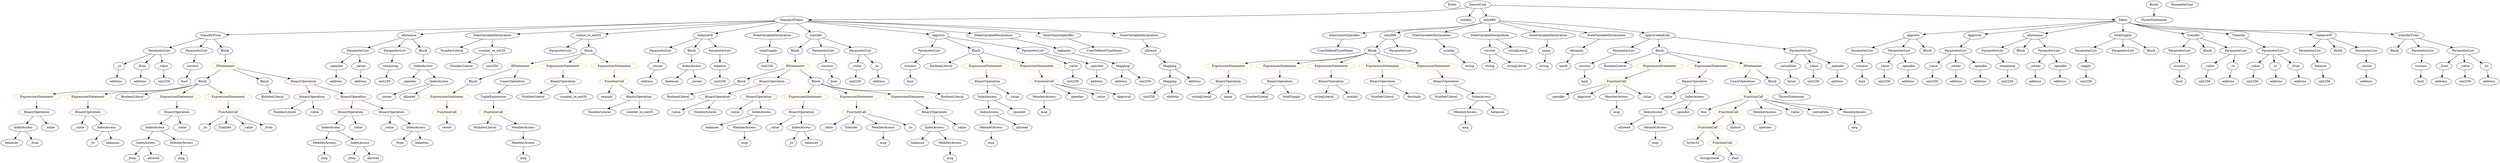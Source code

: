strict digraph {
	graph [bb="0,0,9834.2,756"];
	node [label="\N"];
	Enter	[height=0.5,
		pos="5698.6,738",
		width=0.83628];
	ContractDefinition_StandardToken	[color=black,
		height=0.5,
		label=StandardToken,
		pos="3109.6,666",
		width=1.8897];
	FunctionDefinition_transferFrom_1	[color=black,
		height=0.5,
		label=transferFrom,
		pos="834.58,594",
		width=1.6402];
	ContractDefinition_StandardToken -> FunctionDefinition_transferFrom_1	[pos="e,893.36,596.81 3042.1,662.92 2709.2,652.68 1243.6,607.59 904.7,597.16"];
	FunctionDefinition_allowance_1	[color=black,
		height=0.5,
		label=allowance,
		pos="1537.6,594",
		width=1.3076];
	ContractDefinition_StandardToken -> FunctionDefinition_allowance_1	[pos="e,1584,597.93 3042.3,662.6 2852.1,655.75 2293.9,635.04 1830.6,612 1748.9,607.94 1654.4,602.28 1595.3,598.63"];
	StateVariableDeclaration_Unnamed	[color=black,
		height=0.5,
		label=StateVariableDeclaration,
		pos="1940.6,594",
		width=2.8184];
	ContractDefinition_StandardToken -> StateVariableDeclaration_Unnamed	[pos="e,2035.6,600.69 3043.8,661.06 2850.7,649.5 2284.2,615.57 2047,601.37"];
	FunctionDefinition_callme_re_ent35	[color=black,
		height=0.5,
		label=callme_re_ent35,
		pos="2328.6,594",
		width=1.9729];
	ContractDefinition_StandardToken -> FunctionDefinition_callme_re_ent35	[pos="e,2394.8,600.94 3046,659.3 2903.8,646.56 2560.4,615.78 2406.1,601.94"];
	FunctionDefinition_balanceOf_1	[color=black,
		height=0.5,
		label=balanceOf,
		pos="2815.6,594",
		width=1.3491];
	ContractDefinition_StandardToken -> FunctionDefinition_balanceOf_1	[pos="e,2855.5,604.5 3060.4,653.28 3006.7,640.49 2921,620.11 2866.6,607.15"];
	StateVariableDeclaration_Unnamed_3	[color=black,
		height=0.5,
		label=StateVariableDeclaration,
		pos="3032.6,594",
		width=2.8184];
	ContractDefinition_StandardToken -> StateVariableDeclaration_Unnamed_3	[pos="e,3051.2,611.96 3091.3,648.41 3081.9,639.82 3070.2,629.16 3059.7,619.63"];
	FunctionDefinition_transfer_1	[color=black,
		height=0.5,
		label=transfer,
		pos="3204.6,594",
		width=1.0719];
	ContractDefinition_StandardToken -> FunctionDefinition_transfer_1	[pos="e,3184.6,609.72 3131.6,648.76 3144.7,639.09 3161.6,626.7 3175.7,616.25"];
	FunctionDefinition_approve_1	[color=black,
		height=0.5,
		label=approve,
		pos="3636.6,594",
		width=1.1412];
	ContractDefinition_StandardToken -> FunctionDefinition_approve_1	[pos="e,3597.6,600.18 3169.5,657.04 3274.3,643.13 3488.7,614.64 3586.2,601.69"];
	StateVariableDeclaration_Unnamed_1	[color=black,
		height=0.5,
		label=StateVariableDeclaration,
		pos="3811.6,594",
		width=2.8184];
	ContractDefinition_StandardToken -> StateVariableDeclaration_Unnamed_1	[pos="e,3734.3,606.05 3174.1,659.99 3280.9,651.51 3500.9,633.14 3686.6,612 3698.4,610.65 3710.9,609.11 3723.1,607.52"];
	InheritanceSpecifier_Unnamed	[color=black,
		height=0.5,
		label=InheritanceSpecifier,
		pos="4239.6,594",
		width=2.3333];
	ContractDefinition_StandardToken -> InheritanceSpecifier_Unnamed	[pos="e,4159.7,599.95 3175.2,660.93 3367.1,649.05 3927.6,614.33 4148.5,600.64"];
	StateVariableDeclaration_Unnamed_2	[color=black,
		height=0.5,
		label=StateVariableDeclaration,
		pos="4555.6,594",
		width=2.8184];
	ContractDefinition_StandardToken -> StateVariableDeclaration_Unnamed_2	[pos="e,4465.3,602.56 3176.9,662.86 3361.7,656.81 3892.1,638.33 4332.6,612 4372.4,609.62 4416.1,606.42 4454.2,603.43"];
	Identifier__owner_1	[color=black,
		height=0.5,
		label=_owner,
		pos="1526.6,306",
		width=1.0719];
	Block_Unnamed_18	[color=black,
		height=0.5,
		label=Block,
		pos="5375.6,522",
		width=0.90558];
	ExpressionStatement_Unnamed_12	[color=orange,
		height=0.5,
		label=ExpressionStatement,
		pos="4841.6,450",
		width=2.458];
	Block_Unnamed_18 -> ExpressionStatement_Unnamed_12	[pos="e,4907.9,462.33 5351.1,509.7 5345.5,507.49 5339.4,505.41 5333.6,504 5166.2,463.24 5118.5,489.65 4947.6,468 4938.3,466.83 4928.7,\
465.47 4919.1,464.04"];
	ExpressionStatement_Unnamed_15	[color=orange,
		height=0.5,
		label=ExpressionStatement,
		pos="5044.6,450",
		width=2.458];
	Block_Unnamed_18 -> ExpressionStatement_Unnamed_15	[pos="e,5109.5,462.56 5350.6,509.9 5345,507.73 5339.2,505.63 5333.6,504 5323.3,501.02 5202.9,479.28 5120.8,464.59"];
	ExpressionStatement_Unnamed_13	[color=orange,
		height=0.5,
		label=ExpressionStatement,
		pos="5239.6,450",
		width=2.458];
	Block_Unnamed_18 -> ExpressionStatement_Unnamed_13	[pos="e,5271,467.2 5352.2,508.97 5332.7,498.92 5304.4,484.36 5281,472.34"];
	ExpressionStatement_Unnamed_14	[color=orange,
		height=0.5,
		label=ExpressionStatement,
		pos="5434.6,450",
		width=2.458];
	Block_Unnamed_18 -> ExpressionStatement_Unnamed_14	[pos="e,5420.4,467.8 5389,505.12 5396.1,496.68 5405,486.1 5413,476.55"];
	ExpressionStatement_Unnamed_16	[color=orange,
		height=0.5,
		label=ExpressionStatement,
		pos="5629.6,450",
		width=2.458];
	Block_Unnamed_18 -> ExpressionStatement_Unnamed_16	[pos="e,5569.2,463.5 5400.5,509.97 5405.8,507.84 5411.3,505.74 5416.6,504 5463,488.7 5516.4,475.43 5558.1,465.99"];
	NumberLiteral_Unnamed_9	[color=black,
		height=0.5,
		label=NumberLiteral,
		pos="5689.6,306",
		width=1.765];
	IndexAccess_Unnamed_11	[color=black,
		height=0.5,
		label=IndexAccess,
		pos="3865.6,306",
		width=1.6402];
	IndexAccess_Unnamed_12	[color=black,
		height=0.5,
		label=IndexAccess,
		pos="3876.6,234",
		width=1.6402];
	IndexAccess_Unnamed_11 -> IndexAccess_Unnamed_12	[pos="e,3873.9,252.1 3868.3,287.7 3869.5,280.32 3870.8,271.52 3872.1,263.25"];
	Identifier__spender	[color=black,
		height=0.5,
		label=_spender,
		pos="3998.6,234",
		width=1.2521];
	IndexAccess_Unnamed_11 -> Identifier__spender	[pos="e,3972.4,248.8 3894.1,289.98 3914.1,279.49 3940.8,265.39 3962.3,254.09"];
	ParameterList_Unnamed_16	[color=black,
		height=0.5,
		label=ParameterList,
		pos="594.58,522",
		width=1.7095];
	Parameter__to_3	[color=black,
		height=0.5,
		label=_to,
		pos="461.58,450",
		width=0.75];
	ParameterList_Unnamed_16 -> Parameter__to_3	[pos="e,482.15,461.82 565.72,505.81 544.06,494.41 514.44,478.82 492.33,467.18"];
	Parameter__from_1	[color=black,
		height=0.5,
		label=_from,
		pos="553.58,450",
		width=0.93331];
	ParameterList_Unnamed_16 -> Parameter__from_1	[pos="e,563.13,467.31 584.66,504.05 579.9,495.94 574.11,486.04 568.81,477.01"];
	Parameter__value_4	[color=black,
		height=0.5,
		label=_value,
		pos="642.58,450",
		width=0.96103];
	ParameterList_Unnamed_16 -> Parameter__value_4	[pos="e,631.4,467.31 606.2,504.05 611.82,495.85 618.7,485.83 624.95,476.71"];
	ParameterList_Unnamed_22	[color=black,
		height=0.5,
		label=ParameterList,
		pos="2216.6,522",
		width=1.7095];
	ElementaryTypeName_uint256_6	[color=black,
		height=0.5,
		label=uint256,
		pos="8861.6,378",
		width=1.0442];
	BinaryOperation_Unnamed_2	[color=brown,
		height=0.5,
		label=BinaryOperation,
		pos="2824.6,306",
		width=1.9867];
	Identifier__value_1	[color=black,
		height=0.5,
		label=_value,
		pos="2653.6,234",
		width=0.96103];
	BinaryOperation_Unnamed_2 -> Identifier__value_1	[pos="e,2680.3,245.93 2788.3,290.15 2759.6,278.41 2719.7,262.08 2690.8,250.23"];
	NumberLiteral_Unnamed	[color=black,
		height=0.5,
		label=NumberLiteral,
		pos="2769.6,234",
		width=1.765];
	BinaryOperation_Unnamed_2 -> NumberLiteral_Unnamed	[pos="e,2782.8,251.79 2811.3,288.05 2804.8,279.89 2797,269.91 2789.9,260.82"];
	Identifier_this	[color=black,
		height=0.5,
		label=this,
		pos="6689.6,234",
		width=0.75];
	Identifier_msg_7	[color=black,
		height=0.5,
		label=msg,
		pos="2066.6,18",
		width=0.75];
	ElementaryTypeName_uint256_15	[color=black,
		height=0.5,
		label=uint256,
		pos="4528.6,306",
		width=1.0442];
	ElementaryTypeName_uint256_10	[color=black,
		height=0.5,
		label=uint256,
		pos="2851.6,378",
		width=1.0442];
	Identifier_msg_2	[color=black,
		height=0.5,
		label=msg,
		pos="3485.6,90",
		width=0.75];
	ExpressionStatement_Unnamed_1	[color=orange,
		height=0.5,
		label=ExpressionStatement,
		pos="3163.6,306",
		width=2.458];
	BinaryOperation_Unnamed_4	[color=brown,
		height=0.5,
		label=BinaryOperation,
		pos="3149.6,234",
		width=1.9867];
	ExpressionStatement_Unnamed_1 -> BinaryOperation_Unnamed_4	[pos="e,3153,252.1 3160.1,287.7 3158.6,280.32 3156.9,271.52 3155.2,263.25"];
	Mapping_Unnamed	[color=black,
		height=0.5,
		label=Mapping,
		pos="4409.6,450",
		width=1.2105];
	ElementaryTypeName_address_18	[color=black,
		height=0.5,
		label=address,
		pos="4401.6,378",
		width=1.0996];
	Mapping_Unnamed -> ElementaryTypeName_address_18	[pos="e,4403.5,396.1 4407.6,431.7 4406.8,424.41 4405.8,415.73 4404.8,407.54"];
	ElementaryTypeName_uint256_14	[color=black,
		height=0.5,
		label=uint256,
		pos="4496.6,378",
		width=1.0442];
	Mapping_Unnamed -> ElementaryTypeName_uint256_14	[pos="e,4477.9,394.01 4428.9,433.46 4440.8,423.91 4456.2,411.51 4469.3,400.96"];
	FunctionDefinition_transferFrom_1 -> ParameterList_Unnamed_16	[pos="e,637.22,535.44 793.05,580.89 752.94,569.19 692,551.41 648.23,538.65"];
	ParameterList_Unnamed_17	[color=black,
		height=0.5,
		label=ParameterList,
		pos="768.58,522",
		width=1.7095];
	FunctionDefinition_transferFrom_1 -> ParameterList_Unnamed_17	[pos="e,784.11,539.47 818.94,576.41 810.88,567.87 800.9,557.28 791.95,547.79"];
	Block_Unnamed_9	[color=black,
		height=0.5,
		label=Block,
		pos="899.58,522",
		width=0.90558];
	FunctionDefinition_transferFrom_1 -> Block_Unnamed_9	[pos="e,885.18,538.51 849.99,576.41 858.23,567.53 868.53,556.44 877.6,546.67"];
	NumberLiteral_Unnamed_4	[color=black,
		height=0.5,
		label=NumberLiteral,
		pos="2361.6,234",
		width=1.765];
	Identifier__value_8	[color=black,
		height=0.5,
		label=_value,
		pos="342.58,162",
		width=0.96103];
	FunctionCall_Unnamed_9	[color=orange,
		height=0.5,
		label=FunctionCall,
		pos="6704.6,162",
		width=1.6125];
	ElementaryTypeName_bytes32	[color=black,
		height=0.5,
		label=bytes32,
		pos="6622.6,90",
		width=1.0996];
	FunctionCall_Unnamed_9 -> ElementaryTypeName_bytes32	[pos="e,6640.7,106.43 6685.6,144.76 6674.8,135.56 6661.1,123.9 6649.3,113.79"];
	FunctionCall_Unnamed_10	[color=orange,
		height=0.5,
		label=FunctionCall,
		pos="6738.6,90",
		width=1.6125];
	FunctionCall_Unnamed_9 -> FunctionCall_Unnamed_10	[pos="e,6730.3,108.1 6713,143.7 6716.7,136.07 6721.1,126.92 6725.3,118.4"];
	Identifier__from_1	[color=black,
		height=0.5,
		label=_from,
		pos="1405.6,18",
		width=0.93331];
	ParameterList_Unnamed_3	[color=black,
		height=0.5,
		label=ParameterList,
		pos="9082.6,522",
		width=1.7095];
	Parameter_balance	[color=black,
		height=0.5,
		label=balance,
		pos="9140.6,450",
		width=1.0719];
	ParameterList_Unnamed_3 -> Parameter_balance	[pos="e,9127.1,467.31 9096.6,504.05 9103.6,495.68 9112.1,485.4 9119.8,476.13"];
	Mapping_Unnamed_2	[color=black,
		height=0.5,
		label=Mapping,
		pos="4595.6,378",
		width=1.2105];
	Mapping_Unnamed_2 -> ElementaryTypeName_uint256_15	[pos="e,4543.6,322.67 4580,360.76 4571.6,351.89 4560.9,340.74 4551.4,330.89"];
	ElementaryTypeName_address_20	[color=black,
		height=0.5,
		label=address,
		pos="4623.6,306",
		width=1.0996];
	Mapping_Unnamed_2 -> ElementaryTypeName_address_20	[pos="e,4616.9,323.79 4602.4,360.05 4605.5,352.32 4609.2,342.96 4612.7,334.27"];
	Identifier__to	[color=black,
		height=0.5,
		label=_to,
		pos="3105.6,90",
		width=0.75];
	Identifier__value_3	[color=black,
		height=0.5,
		label=_value,
		pos="3037.6,162",
		width=0.96103];
	VariableDeclaration__value	[color=black,
		height=0.5,
		label=_value,
		pos="8868.6,450",
		width=0.96103];
	VariableDeclaration__value -> ElementaryTypeName_uint256_6	[pos="e,8863.3,396.1 8866.9,431.7 8866.1,424.41 8865.3,415.73 8864.4,407.54"];
	Identifier__from_3	[color=black,
		height=0.5,
		label=_from,
		pos="540.58,18",
		width=0.93331];
	ElementaryTypeName_address_14	[color=black,
		height=0.5,
		label=address,
		pos="2558.6,378",
		width=1.0996];
	VariableDeclaration__to	[color=black,
		height=0.5,
		label=_to,
		pos="8952.6,450",
		width=0.75];
	ElementaryTypeName_address_8	[color=black,
		height=0.5,
		label=address,
		pos="8956.6,378",
		width=1.0996];
	VariableDeclaration__to -> ElementaryTypeName_address_8	[pos="e,8955.6,396.1 8953.6,431.7 8954,424.41 8954.5,415.73 8955,407.54"];
	ParameterList_Unnamed_23	[color=black,
		height=0.5,
		label=ParameterList,
		pos="1340.6,522",
		width=1.7095];
	Parameter__spender_3	[color=black,
		height=0.5,
		label=_spender,
		pos="1245.6,450",
		width=1.2521];
	ParameterList_Unnamed_23 -> Parameter__spender_3	[pos="e,1266.5,466.43 1318.5,504.76 1305.8,495.38 1289.6,483.44 1275.7,473.2"];
	Parameter__owner_3	[color=black,
		height=0.5,
		label=_owner,
		pos="1347.6,450",
		width=1.0719];
	ParameterList_Unnamed_23 -> Parameter__owner_3	[pos="e,1345.9,468.1 1342.3,503.7 1343,496.41 1343.9,487.73 1344.7,479.54"];
	ElementaryTypeName_uint256_1	[color=black,
		height=0.5,
		label=uint256,
		pos="9148.6,378",
		width=1.0442];
	VariableDeclaration_decimals	[color=black,
		height=0.5,
		label=decimals,
		pos="6185.6,522",
		width=1.1967];
	ElementaryTypeName_uint8	[color=black,
		height=0.5,
		label=uint8,
		pos="6134.6,450",
		width=0.7947];
	VariableDeclaration_decimals -> ElementaryTypeName_uint8	[pos="e,6145.9,466.51 6173.5,504.41 6167.2,495.8 6159.4,485.11 6152.5,475.56"];
	MemberAccess_Unnamed_6	[color=black,
		height=0.5,
		label=MemberAccess,
		pos="4099.6,306",
		width=1.9174];
	Identifier_msg_6	[color=black,
		height=0.5,
		label=msg,
		pos="4099.6,234",
		width=0.75];
	MemberAccess_Unnamed_6 -> Identifier_msg_6	[pos="e,4099.6,252.1 4099.6,287.7 4099.6,280.41 4099.6,271.73 4099.6,263.54"];
	Identifier__spender_5	[color=black,
		height=0.5,
		label=_spender,
		pos="6937.6,162",
		width=1.2521];
	BinaryOperation_Unnamed_20	[color=brown,
		height=0.5,
		label=BinaryOperation,
		pos="5689.6,378",
		width=1.9867];
	BinaryOperation_Unnamed_20 -> NumberLiteral_Unnamed_9	[pos="e,5689.6,324.1 5689.6,359.7 5689.6,352.41 5689.6,343.73 5689.6,335.54"];
	IndexAccess_Unnamed_15	[color=black,
		height=0.5,
		label=IndexAccess,
		pos="5830.6,306",
		width=1.6402];
	BinaryOperation_Unnamed_20 -> IndexAccess_Unnamed_15	[pos="e,5800.8,321.77 5720.9,361.46 5741.5,351.24 5768.6,337.77 5790.7,326.78"];
	IndexAccess_Unnamed_8	[color=black,
		height=0.5,
		label=IndexAccess,
		pos="613.58,162",
		width=1.6402];
	IndexAccess_Unnamed_9	[color=black,
		height=0.5,
		label=IndexAccess,
		pos="600.58,90",
		width=1.6402];
	IndexAccess_Unnamed_8 -> IndexAccess_Unnamed_9	[pos="e,603.76,108.1 610.37,143.7 609,136.32 607.36,127.52 605.83,119.25"];
	MemberAccess_Unnamed_4	[color=black,
		height=0.5,
		label=MemberAccess,
		pos="746.58,90",
		width=1.9174];
	IndexAccess_Unnamed_8 -> MemberAccess_Unnamed_4	[pos="e,717.18,106.48 642.11,145.98 661.05,136.02 686.16,122.8 707.02,111.82"];
	Block_Unnamed_8	[color=black,
		height=0.5,
		label=Block,
		pos="2939.6,378",
		width=0.90558];
	BooleanLiteral_Unnamed_1	[color=black,
		height=0.5,
		label=BooleanLiteral,
		pos="2670.6,306",
		width=1.7788];
	Block_Unnamed_8 -> BooleanLiteral_Unnamed_1	[pos="e,2718.9,318.25 2914.7,365.91 2909.4,363.78 2903.9,361.7 2898.6,360 2831.2,338.38 2812.5,340.02 2743.6,324 2739.1,322.96 2734.4,\
321.87 2729.8,320.79"];
	BinaryOperation_Unnamed_16	[color=brown,
		height=0.5,
		label=BinaryOperation,
		pos="4837.6,378",
		width=1.9867];
	ExpressionStatement_Unnamed_12 -> BinaryOperation_Unnamed_16	[pos="e,4838.6,396.1 4840.6,431.7 4840.2,424.41 4839.7,415.73 4839.2,407.54"];
	Parameter__extraData	[color=black,
		height=0.5,
		label=_extraData,
		pos="7021.6,450",
		width=1.4046];
	ElementaryTypeName_bytes	[color=black,
		height=0.5,
		label=bytes,
		pos="7040.6,378",
		width=0.85014];
	Parameter__extraData -> ElementaryTypeName_bytes	[pos="e,7035.9,396.1 7026.3,431.7 7028.3,424.24 7030.7,415.32 7033,406.97"];
	Block_Unnamed_6	[color=black,
		height=0.5,
		label=Block,
		pos="3123.6,522",
		width=0.90558];
	IfStatement_Unnamed	[color=orange,
		height=0.5,
		label=IfStatement,
		pos="3123.6,450",
		width=1.4739];
	Block_Unnamed_6 -> IfStatement_Unnamed	[pos="e,3123.6,468.1 3123.6,503.7 3123.6,496.41 3123.6,487.73 3123.6,479.54"];
	NumberLiteral_Unnamed_5	[color=black,
		height=0.5,
		label=NumberLiteral,
		pos="1915.6,162",
		width=1.765];
	MemberAccess_Unnamed_9	[color=black,
		height=0.5,
		label=MemberAccess,
		pos="5765.6,234",
		width=1.9174];
	Identifier_msg_8	[color=black,
		height=0.5,
		label=msg,
		pos="5765.6,162",
		width=0.75];
	MemberAccess_Unnamed_9 -> Identifier_msg_8	[pos="e,5765.6,180.1 5765.6,215.7 5765.6,208.41 5765.6,199.73 5765.6,191.54"];
	Identifier_balances	[color=black,
		height=0.5,
		label=balances,
		pos="2785.6,162",
		width=1.1828];
	Identifier_counter_re_ent35	[color=black,
		height=0.5,
		label=counter_re_ent35,
		pos="2518.6,234",
		width=2.0976];
	VariableDeclaration_version	[color=black,
		height=0.5,
		label=version,
		pos="5847.6,522",
		width=1.0442];
	ElementaryTypeName_string_2	[color=black,
		height=0.5,
		label=string,
		pos="5847.6,450",
		width=0.864];
	VariableDeclaration_version -> ElementaryTypeName_string_2	[pos="e,5847.6,468.1 5847.6,503.7 5847.6,496.41 5847.6,487.73 5847.6,479.54"];
	stringLiteral_Unnamed	[color=black,
		height=0.5,
		label=stringLiteral,
		pos="5950.6,450",
		width=1.5016];
	VariableDeclaration_version -> stringLiteral_Unnamed	[pos="e,5927.6,466.61 5868.4,506.83 5882.8,497.08 5902.1,483.94 5918.4,472.85"];
	NumberLiteral_Unnamed_1	[color=black,
		height=0.5,
		label=NumberLiteral,
		pos="1130.6,234",
		width=1.765];
	Identifier__to_2	[color=black,
		height=0.5,
		label=_to,
		pos="383.58,90",
		width=0.75];
	IndexAccess_Unnamed_7	[color=black,
		height=0.5,
		label=IndexAccess,
		pos="89.581,162",
		width=1.6402];
	Identifier_balances_5	[color=black,
		height=0.5,
		label=balances,
		pos="42.581,90",
		width=1.1828];
	IndexAccess_Unnamed_7 -> Identifier_balances_5	[pos="e,53.854,107.79 78.204,144.05 72.777,135.97 66.162,126.12 60.113,117.11"];
	Identifier__from_2	[color=black,
		height=0.5,
		label=_from,
		pos="136.58,90",
		width=0.93331];
	IndexAccess_Unnamed_7 -> Identifier__from_2	[pos="e,125.63,107.31 100.96,144.05 106.46,135.85 113.19,125.83 119.32,116.71"];
	NumberLiteral_Unnamed_7	[color=black,
		height=0.5,
		label=NumberLiteral,
		pos="5439.6,306",
		width=1.765];
	Identifier_allowed_4	[color=black,
		height=0.5,
		label=allowed,
		pos="6398.6,162",
		width=1.0858];
	MemberAccess_Unnamed_10	[color=black,
		height=0.5,
		label=MemberAccess,
		pos="6524.6,162",
		width=1.9174];
	Identifier_msg_9	[color=black,
		height=0.5,
		label=msg,
		pos="6524.6,90",
		width=0.75];
	MemberAccess_Unnamed_10 -> Identifier_msg_9	[pos="e,6524.6,108.1 6524.6,143.7 6524.6,136.41 6524.6,127.73 6524.6,119.54"];
	BinaryOperation_Unnamed_18	[color=brown,
		height=0.5,
		label=BinaryOperation,
		pos="5439.6,378",
		width=1.9867];
	BinaryOperation_Unnamed_18 -> NumberLiteral_Unnamed_7	[pos="e,5439.6,324.1 5439.6,359.7 5439.6,352.41 5439.6,343.73 5439.6,335.54"];
	Identifier_decimals	[color=black,
		height=0.5,
		label=decimals,
		pos="5564.6,306",
		width=1.1967];
	BinaryOperation_Unnamed_18 -> Identifier_decimals	[pos="e,5539.7,320.93 5467.9,361.12 5486.3,350.86 5510.2,337.44 5529.7,326.53"];
	NumberLiteral_Unnamed_3	[color=black,
		height=0.5,
		label=NumberLiteral,
		pos="1783.6,522",
		width=1.765];
	Block_Unnamed_3	[color=black,
		height=0.5,
		label=Block,
		pos="9418.6,522",
		width=0.90558];
	stringLiteral_Unnamed_2	[color=black,
		height=0.5,
		label=stringLiteral,
		pos="4735.6,306",
		width=1.5016];
	BinaryOperation_Unnamed_16 -> stringLiteral_Unnamed_2	[pos="e,4758.3,322.59 4813.7,360.59 4799.9,351.17 4782.5,339.23 4767.7,329.01"];
	Identifier_name	[color=black,
		height=0.5,
		label=name,
		pos="4837.6,306",
		width=0.83628];
	BinaryOperation_Unnamed_16 -> Identifier_name	[pos="e,4837.6,324.1 4837.6,359.7 4837.6,352.41 4837.6,343.73 4837.6,335.54"];
	InheritanceSpecifier_Unnamed_1	[color=black,
		height=0.5,
		label=InheritanceSpecifier,
		pos="5275.6,594",
		width=2.3333];
	UserDefinedTypeName_Unnamed_1	[color=black,
		height=0.5,
		label=UserDefinedTypeName,
		pos="5226.6,522",
		width=2.7214];
	InheritanceSpecifier_Unnamed_1 -> UserDefinedTypeName_Unnamed_1	[pos="e,5238.6,540.1 5263.5,575.7 5257.9,567.73 5251.2,558.1 5245,549.26"];
	BooleanLiteral_Unnamed_5	[color=black,
		height=0.5,
		label=BooleanLiteral,
		pos="6343.6,450",
		width=1.7788];
	Identifier_require	[color=black,
		height=0.5,
		label=require,
		pos="2390.6,306",
		width=1.0026];
	FunctionDefinition_only666	[color=black,
		height=0.5,
		label=only666,
		pos="5466.6,594",
		width=1.1135];
	FunctionDefinition_only666 -> Block_Unnamed_18	[pos="e,5393.9,537.11 5447.3,578.15 5434.4,568.21 5417.2,554.98 5402.8,543.97"];
	ParameterList_Unnamed_26	[color=black,
		height=0.5,
		label=ParameterList,
		pos="5487.6,522",
		width=1.7095];
	FunctionDefinition_only666 -> ParameterList_Unnamed_26	[pos="e,5482.4,540.1 5471.8,575.7 5474,568.24 5476.7,559.32 5479.2,550.97"];
	Identifier__spender_4	[color=black,
		height=0.5,
		label=_spender,
		pos="6084.6,306",
		width=1.2521];
	ElementaryTypeName_address_17	[color=black,
		height=0.5,
		label=address,
		pos="1247.6,378",
		width=1.0996];
	Parameter__spender_3 -> ElementaryTypeName_address_17	[pos="e,1247.1,396.1 1246.1,431.7 1246.3,424.41 1246.5,415.73 1246.8,407.54"];
	ElementaryTypeName_address_21	[color=black,
		height=0.5,
		label=address,
		pos="7222.6,378",
		width=1.0996];
	ElementaryTypeName_address_11	[color=black,
		height=0.5,
		label=address,
		pos="3454.6,378",
		width=1.0996];
	ParameterList_Unnamed_18	[color=black,
		height=0.5,
		label=ParameterList,
		pos="2609.6,522",
		width=1.7095];
	Parameter__owner_2	[color=black,
		height=0.5,
		label=_owner,
		pos="2595.6,450",
		width=1.0719];
	ParameterList_Unnamed_18 -> Parameter__owner_2	[pos="e,2599,468.1 2606.1,503.7 2604.6,496.32 2602.9,487.52 2601.2,479.25"];
	ElementaryTypeName_address	[color=black,
		height=0.5,
		label=address,
		pos="9306.6,378",
		width=1.0996];
	ElementaryTypeName_address_10	[color=black,
		height=0.5,
		label=address,
		pos="7807.6,378",
		width=1.0996];
	ParameterList_Unnamed_11	[color=black,
		height=0.5,
		label=ParameterList,
		pos="7846.6,522",
		width=1.7095];
	Parameter_remaining	[color=black,
		height=0.5,
		label=remaining,
		pos="7916.6,450",
		width=1.2798];
	ParameterList_Unnamed_11 -> Parameter_remaining	[pos="e,7900.6,466.99 7863.2,504.41 7871.9,495.66 7882.8,484.75 7892.5,475.08"];
	IndexAccess_Unnamed_9 -> Identifier__from_3	[pos="e,553.88,34.511 586.36,72.411 578.83,63.62 569.43,52.663 561.12,42.965"];
	Identifier_allowed_1	[color=black,
		height=0.5,
		label=allowed,
		pos="631.58,18",
		width=1.0858];
	IndexAccess_Unnamed_9 -> Identifier_allowed_1	[pos="e,624.01,36.104 608.24,71.697 611.62,64.067 615.68,54.916 619.45,46.396"];
	FunctionDefinition_approve	[color=black,
		height=0.5,
		label=approve,
		pos="7533.6,594",
		width=1.1412];
	ParameterList_Unnamed_9	[color=black,
		height=0.5,
		label=ParameterList,
		pos="7329.6,522",
		width=1.7095];
	FunctionDefinition_approve -> ParameterList_Unnamed_9	[pos="e,7368.4,536.31 7502.2,582.22 7469.3,570.93 7417.2,553.05 7378.8,539.89"];
	ParameterList_Unnamed_8	[color=black,
		height=0.5,
		label=ParameterList,
		pos="7477.6,522",
		width=1.7095];
	FunctionDefinition_approve -> ParameterList_Unnamed_8	[pos="e,7490.9,539.63 7520.6,576.76 7513.9,568.4 7505.6,558.02 7498.1,548.61"];
	Block_Unnamed_4	[color=black,
		height=0.5,
		label=Block,
		pos="7589.6,522",
		width=0.90558];
	FunctionDefinition_approve -> Block_Unnamed_4	[pos="e,7577,538.67 7546.6,576.76 7553.5,568.07 7562.2,557.19 7570,547.49"];
	VariableDeclaration__value_1	[color=black,
		height=0.5,
		label=_value,
		pos="7614.6,450",
		width=0.96103];
	ElementaryTypeName_uint256_7	[color=black,
		height=0.5,
		label=uint256,
		pos="7613.6,378",
		width=1.0442];
	VariableDeclaration__value_1 -> ElementaryTypeName_uint256_7	[pos="e,7613.8,396.1 7614.3,431.7 7614.2,424.41 7614.1,415.73 7614,407.54"];
	BinaryOperation_Unnamed_3	[color=brown,
		height=0.5,
		label=BinaryOperation,
		pos="3703.6,234",
		width=1.9867];
	IndexAccess_Unnamed_1	[color=black,
		height=0.5,
		label=IndexAccess,
		pos="3703.6,162",
		width=1.6402];
	BinaryOperation_Unnamed_3 -> IndexAccess_Unnamed_1	[pos="e,3703.6,180.1 3703.6,215.7 3703.6,208.41 3703.6,199.73 3703.6,191.54"];
	Identifier__value_2	[color=black,
		height=0.5,
		label=_value,
		pos="3815.6,162",
		width=0.96103];
	BinaryOperation_Unnamed_3 -> Identifier__value_2	[pos="e,3794.3,176.33 3729.6,216.76 3746,206.5 3767.3,193.18 3784.6,182.37"];
	Parameter_success_3	[color=black,
		height=0.5,
		label=success,
		pos="3248.6,450",
		width=1.1135];
	ElementaryTypeName_bool_3	[color=black,
		height=0.5,
		label=bool,
		pos="3269.6,378",
		width=0.76697];
	Parameter_success_3 -> ElementaryTypeName_bool_3	[pos="e,3264.4,396.1 3253.8,431.7 3256,424.24 3258.7,415.32 3261.2,406.97"];
	Identifier_revert	[color=black,
		height=0.5,
		label=revert,
		pos="1768.6,162",
		width=0.87786];
	EventDefinition_Approval	[color=black,
		height=0.5,
		label=Approval,
		pos="7832.6,594",
		width=1.266];
	ParameterList_Unnamed_13	[color=black,
		height=0.5,
		label=ParameterList,
		pos="7705.6,522",
		width=1.7095];
	EventDefinition_Approval -> ParameterList_Unnamed_13	[pos="e,7733.4,538.36 7806.9,578.83 7788.7,568.79 7763.9,555.14 7743.4,543.85"];
	Block_Unnamed_12	[color=black,
		height=0.5,
		label=Block,
		pos="2737.6,522",
		width=0.90558];
	IndexAccess_Unnamed_10	[color=black,
		height=0.5,
		label=IndexAccess,
		pos="2735.6,450",
		width=1.6402];
	Block_Unnamed_12 -> IndexAccess_Unnamed_10	[pos="e,2736.1,468.1 2737.1,503.7 2736.9,496.41 2736.6,487.73 2736.4,479.54"];
	Parameter__owner_2 -> ElementaryTypeName_address_14	[pos="e,2567.5,395.79 2586.6,432.05 2582.4,424.14 2577.4,414.54 2572.7,405.69"];
	MemberAccess_Unnamed_5	[color=black,
		height=0.5,
		label=MemberAccess,
		pos="3937.6,162",
		width=1.9174];
	IndexAccess_Unnamed_12 -> MemberAccess_Unnamed_5	[pos="e,3922.8,179.96 3891,216.41 3898.3,208.08 3907.3,197.8 3915.4,188.49"];
	Identifier_allowed_2	[color=black,
		height=0.5,
		label=allowed,
		pos="4063.6,162",
		width=1.0858];
	IndexAccess_Unnamed_12 -> Identifier_allowed_2	[pos="e,4033.8,174.15 3912.6,219.5 3944.3,207.65 3990.3,190.43 4023.2,178.12"];
	ParameterList_Unnamed_7	[color=black,
		height=0.5,
		label=ParameterList,
		pos="9530.6,522",
		width=1.7095];
	Parameter_success_1	[color=black,
		height=0.5,
		label=success,
		pos="9520.6,450",
		width=1.1135];
	ParameterList_Unnamed_7 -> Parameter_success_1	[pos="e,9523,468.1 9528.1,503.7 9527.1,496.32 9525.8,487.52 9524.6,479.25"];
	ParameterList_Unnamed_5	[color=black,
		height=0.5,
		label=ParameterList,
		pos="8576.6,522",
		width=1.7095];
	Parameter_success	[color=black,
		height=0.5,
		label=success,
		pos="8576.6,450",
		width=1.1135];
	ParameterList_Unnamed_5 -> Parameter_success	[pos="e,8576.6,468.1 8576.6,503.7 8576.6,496.41 8576.6,487.73 8576.6,479.54"];
	BinaryOperation_Unnamed_8	[color=brown,
		height=0.5,
		label=BinaryOperation,
		pos="1385.6,234",
		width=1.9867];
	IndexAccess_Unnamed_4	[color=black,
		height=0.5,
		label=IndexAccess,
		pos="1320.6,162",
		width=1.6402];
	BinaryOperation_Unnamed_8 -> IndexAccess_Unnamed_4	[pos="e,1336.2,179.79 1369.8,216.05 1362,207.63 1352.4,197.28 1343.8,187.97"];
	Identifier__value_6	[color=black,
		height=0.5,
		label=_value,
		pos="1432.6,162",
		width=0.96103];
	BinaryOperation_Unnamed_8 -> Identifier__value_6	[pos="e,1421.6,179.31 1397,216.05 1402.5,207.85 1409.2,197.83 1415.3,188.71"];
	Identifier__value_7	[color=black,
		height=0.5,
		label=_value,
		pos="1246.6,234",
		width=0.96103];
	Block_Unnamed_15	[color=black,
		height=0.5,
		label=Block,
		pos="1817.6,378",
		width=0.90558];
	ExpressionStatement_Unnamed_10	[color=orange,
		height=0.5,
		label=ExpressionStatement,
		pos="1768.6,306",
		width=2.458];
	Block_Unnamed_15 -> ExpressionStatement_Unnamed_10	[pos="e,1780.6,324.12 1806.2,360.76 1800.5,352.61 1793.5,342.53 1787,333.31"];
	ElementaryTypeName_uint256_3	[color=black,
		height=0.5,
		label=uint256,
		pos="9699.6,378",
		width=1.0442];
	ElementaryTypeName_address_1	[color=black,
		height=0.5,
		label=address,
		pos="8766.6,378",
		width=1.0996];
	stringLiteral_Unnamed_4	[color=black,
		height=0.5,
		label=stringLiteral,
		pos="6688.6,18",
		width=1.5016];
	NumberLiteral_Unnamed_2	[color=black,
		height=0.5,
		label=NumberLiteral,
		pos="1821.6,450",
		width=1.765];
	FunctionDefinition_allowance_1 -> ParameterList_Unnamed_23	[pos="e,1378.5,536.49 1504.2,581.13 1472.6,569.92 1425,552.99 1389.2,540.29"];
	ParameterList_Unnamed_24	[color=black,
		height=0.5,
		label=ParameterList,
		pos="1481.6,522",
		width=1.7095];
	FunctionDefinition_allowance_1 -> ParameterList_Unnamed_24	[pos="e,1495.1,539.96 1524.3,576.41 1517.7,568.16 1509.6,558.01 1502.2,548.78"];
	Block_Unnamed_16	[color=black,
		height=0.5,
		label=Block,
		pos="1593.6,522",
		width=0.90558];
	FunctionDefinition_allowance_1 -> Block_Unnamed_16	[pos="e,1580.8,538.99 1550.9,576.41 1557.6,567.92 1566.1,557.41 1573.6,547.96"];
	IfStatement_Unnamed_2	[color=orange,
		height=0.5,
		label=IfStatement,
		pos="2049.6,450",
		width=1.4739];
	IfStatement_Unnamed_2 -> Block_Unnamed_15	[pos="e,1845.9,387.55 2010.7,437.28 1968,424.39 1899.7,403.77 1856.8,390.83"];
	UnaryOperation_Unnamed	[color=black,
		height=0.5,
		label=UnaryOperation,
		pos="2027.6,378",
		width=1.9452];
	IfStatement_Unnamed_2 -> UnaryOperation_Unnamed	[pos="e,2033,396.1 2044.1,431.7 2041.8,424.24 2039,415.32 2036.4,406.97"];
	Identifier_balances_4	[color=black,
		height=0.5,
		label=balances,
		pos="471.58,90",
		width=1.1828];
	BinaryOperation_Unnamed_12	[color=brown,
		height=0.5,
		label=BinaryOperation,
		pos="711.58,234",
		width=1.9867];
	BinaryOperation_Unnamed_12 -> IndexAccess_Unnamed_8	[pos="e,635.85,178.91 688.85,216.76 675.77,207.42 659.15,195.55 644.85,185.33"];
	Identifier__value_10	[color=black,
		height=0.5,
		label=_value,
		pos="725.58,162",
		width=0.96103];
	BinaryOperation_Unnamed_12 -> Identifier__value_10	[pos="e,722.16,180.1 715.04,215.7 716.52,208.32 718.28,199.52 719.93,191.25"];
	StateVariableDeclaration_Unnamed_6	[color=black,
		height=0.5,
		label=StateVariableDeclaration,
		pos="5626.6,594",
		width=2.8184];
	VariableDeclaration_symbol	[color=black,
		height=0.5,
		label=symbol,
		pos="5689.6,522",
		width=1.0581];
	StateVariableDeclaration_Unnamed_6 -> VariableDeclaration_symbol	[pos="e,5675.3,538.83 5641.8,576.05 5649.6,567.38 5659.3,556.67 5667.8,547.15"];
	BinaryOperation_Unnamed_21	[color=brown,
		height=0.5,
		label=BinaryOperation,
		pos="6647.6,378",
		width=1.9867];
	Identifier__value_14	[color=black,
		height=0.5,
		label=_value,
		pos="6535.6,306",
		width=0.96103];
	BinaryOperation_Unnamed_21 -> Identifier__value_14	[pos="e,6556.9,320.33 6621.6,360.76 6605.2,350.5 6583.9,337.18 6566.6,326.37"];
	IndexAccess_Unnamed_16	[color=black,
		height=0.5,
		label=IndexAccess,
		pos="6647.6,306",
		width=1.6402];
	BinaryOperation_Unnamed_21 -> IndexAccess_Unnamed_16	[pos="e,6647.6,324.1 6647.6,359.7 6647.6,352.41 6647.6,343.73 6647.6,335.54"];
	ElementaryTypeName_string_1	[color=black,
		height=0.5,
		label=string,
		pos="5767.6,450",
		width=0.864];
	BinaryOperation_Unnamed_9	[color=brown,
		height=0.5,
		label=BinaryOperation,
		pos="1231.6,306",
		width=1.9867];
	BinaryOperation_Unnamed_9 -> NumberLiteral_Unnamed_1	[pos="e,1153.8,251.07 1207.9,288.59 1194.5,279.31 1177.6,267.57 1163,257.44"];
	BinaryOperation_Unnamed_9 -> Identifier__value_7	[pos="e,1242.9,252.1 1235.3,287.7 1236.9,280.32 1238.8,271.52 1240.5,263.25"];
	Identifier__spender_2	[color=black,
		height=0.5,
		label=_spender,
		pos="1542.6,378",
		width=1.2521];
	SourceUnit_Unnamed	[color=black,
		height=0.5,
		label=SourceUnit,
		pos="5799.6,738",
		width=1.46];
	SourceUnit_Unnamed -> ContractDefinition_StandardToken	[pos="e,3177.7,667.37 5761.9,725.06 5753.9,723 5745.5,721.15 5737.6,720 5480.4,682.74 3600.9,669.83 3189.1,667.43"];
	PragmaDirective_solidity	[color=black,
		height=0.5,
		label=solidity,
		pos="5751.6,666",
		width=1.0442];
	SourceUnit_Unnamed -> PragmaDirective_solidity	[pos="e,5762.8,683.31 5788,720.05 5782.3,711.85 5775.5,701.83 5769.2,692.71"];
	ContractDefinition_only666	[color=black,
		height=0.5,
		label=only666,
		pos="5847.6,666",
		width=1.1135];
	SourceUnit_Unnamed -> ContractDefinition_only666	[pos="e,5836.4,683.31 5811.2,720.05 5816.8,711.85 5823.7,701.83 5829.9,692.71"];
	ContractDefinition_Token	[color=black,
		height=0.5,
		label=Token,
		pos="8352.6,666",
		width=0.96103];
	SourceUnit_Unnamed -> ContractDefinition_Token	[pos="e,8318,667.95 5852,735.56 6184.5,726.45 7994.5,676.82 8306.7,668.26"];
	ElementaryTypeName_address_13	[color=black,
		height=0.5,
		label=address,
		pos="452.58,378",
		width=1.0996];
	Parameter__to_3 -> ElementaryTypeName_address_13	[pos="e,454.78,396.1 459.36,431.7 458.41,424.32 457.28,415.52 456.21,407.25"];
	Identifier__from	[color=black,
		height=0.5,
		label=_from,
		pos="1586.6,90",
		width=0.93331];
	ThrowStatement_Unnamed	[color=black,
		height=0.5,
		label=ThrowStatement,
		pos="8477.6,666",
		width=2.0006];
	ElementaryTypeName_bytes4	[color=black,
		height=0.5,
		label=bytes4,
		pos="6815.6,162",
		width=0.97489];
	Identifier__value	[color=black,
		height=0.5,
		label=_value,
		pos="2885.6,234",
		width=0.96103];
	Identifier_balances_1	[color=black,
		height=0.5,
		label=balances,
		pos="3633.6,90",
		width=1.1828];
	IndexAccess_Unnamed_1 -> Identifier_balances_1	[pos="e,3649.6,106.99 3687,144.41 3678.2,135.66 3667.3,124.75 3657.7,115.08"];
	MemberAccess_Unnamed_1	[color=black,
		height=0.5,
		label=MemberAccess,
		pos="3763.6,90",
		width=1.9174];
	IndexAccess_Unnamed_1 -> MemberAccess_Unnamed_1	[pos="e,3749,107.96 3717.8,144.41 3724.9,136.08 3733.8,125.8 3741.7,116.49"];
	VariableDeclaration_totalSupply	[color=black,
		height=0.5,
		label=totalSupply,
		pos="3016.6,522",
		width=1.4739];
	ElementaryTypeName_uint256_16	[color=black,
		height=0.5,
		label=uint256,
		pos="3014.6,450",
		width=1.0442];
	VariableDeclaration_totalSupply -> ElementaryTypeName_uint256_16	[pos="e,3015.1,468.1 3016.1,503.7 3015.9,496.41 3015.6,487.73 3015.4,479.54"];
	Parameter__value_6	[color=black,
		height=0.5,
		label=_value,
		pos="7124.6,450",
		width=0.96103];
	ElementaryTypeName_uint256_17	[color=black,
		height=0.5,
		label=uint256,
		pos="7126.6,378",
		width=1.0442];
	Parameter__value_6 -> ElementaryTypeName_uint256_17	[pos="e,7126.1,396.1 7125.1,431.7 7125.3,424.41 7125.5,415.73 7125.8,407.54"];
	VariableDeclaration_counter_re_ent35	[color=black,
		height=0.5,
		label=counter_re_ent35,
		pos="1940.6,522",
		width=2.0976];
	VariableDeclaration_counter_re_ent35 -> NumberLiteral_Unnamed_2	[pos="e,1848.2,466.67 1913,504.76 1896.5,495.09 1875.5,482.69 1857.7,472.24"];
	ElementaryTypeName_uint256_12	[color=black,
		height=0.5,
		label=uint256,
		pos="1940.6,450",
		width=1.0442];
	VariableDeclaration_counter_re_ent35 -> ElementaryTypeName_uint256_12	[pos="e,1940.6,468.1 1940.6,503.7 1940.6,496.41 1940.6,487.73 1940.6,479.54"];
	VariableDeclaration__owner	[color=black,
		height=0.5,
		label=_owner,
		pos="7705.6,450",
		width=1.0719];
	ElementaryTypeName_address_9	[color=black,
		height=0.5,
		label=address,
		pos="7708.6,378",
		width=1.0996];
	VariableDeclaration__owner -> ElementaryTypeName_address_9	[pos="e,7707.8,396.1 7706.3,431.7 7706.6,424.41 7707,415.73 7707.4,407.54"];
	Parameter_success_4	[color=black,
		height=0.5,
		label=success,
		pos="761.58,450",
		width=1.1135];
	ParameterList_Unnamed_17 -> Parameter_success_4	[pos="e,763.29,468.1 766.85,503.7 766.12,496.41 765.25,487.73 764.43,479.54"];
	ElementaryTypeName_address_6	[color=black,
		height=0.5,
		label=address,
		pos="8121.6,378",
		width=1.0996];
	Parameter__value_3	[color=black,
		height=0.5,
		label=_value,
		pos="3364.6,450",
		width=0.96103];
	ElementaryTypeName_uint256_8	[color=black,
		height=0.5,
		label=uint256,
		pos="3359.6,378",
		width=1.0442];
	Parameter__value_3 -> ElementaryTypeName_uint256_8	[pos="e,3360.8,396.1 3363.3,431.7 3362.8,424.41 3362.2,415.73 3361.6,407.54"];
	Identifier__value_5	[color=black,
		height=0.5,
		label=_value,
		pos="1539.6,162",
		width=0.96103];
	ParameterList_Unnamed_13 -> VariableDeclaration__value_1	[pos="e,7633.4,465.48 7684.5,504.76 7671.9,495.12 7655.9,482.77 7642.3,472.34"];
	ParameterList_Unnamed_13 -> VariableDeclaration__owner	[pos="e,7705.6,468.1 7705.6,503.7 7705.6,496.41 7705.6,487.73 7705.6,479.54"];
	VariableDeclaration__spender	[color=black,
		height=0.5,
		label=_spender,
		pos="7807.6,450",
		width=1.2521];
	ParameterList_Unnamed_13 -> VariableDeclaration__spender	[pos="e,7785.7,466.03 7729,504.94 7743.1,495.25 7761.3,482.78 7776.6,472.27"];
	IndexAccess_Unnamed_15 -> MemberAccess_Unnamed_9	[pos="e,5781.3,251.96 5815.2,288.41 5807.4,279.99 5797.7,269.58 5789,260.2"];
	Identifier_balances_7	[color=black,
		height=0.5,
		label=balances,
		pos="5895.6,234",
		width=1.1828];
	IndexAccess_Unnamed_15 -> Identifier_balances_7	[pos="e,5880.7,250.99 5846,288.41 5854,279.74 5864,268.97 5872.9,259.38"];
	Parameter_balance -> ElementaryTypeName_uint256_1	[pos="e,9146.6,396.1 9142.6,431.7 9143.4,424.41 9144.4,415.73 9145.3,407.54"];
	StateVariableDeclaration_Unnamed -> NumberLiteral_Unnamed_3	[pos="e,1816.6,537.72 1904.2,576.76 1881.1,566.49 1851.2,553.16 1827,542.34"];
	StateVariableDeclaration_Unnamed -> VariableDeclaration_counter_re_ent35	[pos="e,1940.6,540.1 1940.6,575.7 1940.6,568.41 1940.6,559.73 1940.6,551.54"];
	Parameter_remaining_1	[color=black,
		height=0.5,
		label=remaining,
		pos="1463.6,450",
		width=1.2798];
	ParameterList_Unnamed_24 -> Parameter_remaining_1	[pos="e,1468,468.1 1477.1,503.7 1475.2,496.32 1473,487.52 1470.8,479.25"];
	MemberAccess_Unnamed	[color=black,
		height=0.5,
		label=MemberAccess,
		pos="2915.6,162",
		width=1.9174];
	Identifier_msg	[color=black,
		height=0.5,
		label=msg,
		pos="2915.6,90",
		width=0.75];
	MemberAccess_Unnamed -> Identifier_msg	[pos="e,2915.6,108.1 2915.6,143.7 2915.6,136.41 2915.6,127.73 2915.6,119.54"];
	FunctionCall_Unnamed_8	[color=orange,
		height=0.5,
		label=FunctionCall,
		pos="6792.6,234",
		width=1.6125];
	FunctionCall_Unnamed_8 -> FunctionCall_Unnamed_9	[pos="e,6724.9,179.15 6772.2,216.76 6760.7,207.66 6746.3,196.16 6733.7,186.13"];
	FunctionCall_Unnamed_8 -> ElementaryTypeName_bytes4	[pos="e,6810,180.1 6798.3,215.7 6800.7,208.24 6803.6,199.32 6806.4,190.97"];
	BinaryOperation_Unnamed_19	[color=brown,
		height=0.5,
		label=BinaryOperation,
		pos="5044.6,378",
		width=1.9867];
	ExpressionStatement_Unnamed_15 -> BinaryOperation_Unnamed_19	[pos="e,5044.6,396.1 5044.6,431.7 5044.6,424.41 5044.6,415.73 5044.6,407.54"];
	Identifier__value_4	[color=black,
		height=0.5,
		label=_value,
		pos="3261.6,162",
		width=0.96103];
	Parameter_success_2	[color=black,
		height=0.5,
		label=success,
		pos="7325.6,450",
		width=1.1135];
	ParameterList_Unnamed_9 -> Parameter_success_2	[pos="e,7326.6,468.1 7328.6,503.7 7328.2,496.41 7327.7,487.73 7327.2,479.54"];
	Identifier_sha3	[color=black,
		height=0.5,
		label=sha3,
		pos="6788.6,18",
		width=0.76697];
	FunctionDefinition_allowance	[color=black,
		height=0.5,
		label=allowance,
		pos="8014.6,594",
		width=1.3076];
	FunctionDefinition_allowance -> ParameterList_Unnamed_11	[pos="e,7881,537.33 7983.8,580.16 7957.9,569.37 7920.5,553.8 7891.3,541.64"];
	Block_Unnamed_5	[color=black,
		height=0.5,
		label=Block,
		pos="7958.6,522",
		width=0.90558];
	FunctionDefinition_allowance -> Block_Unnamed_5	[pos="e,7971.4,538.99 8001.3,576.41 7994.5,567.92 7986.1,557.41 7978.6,547.96"];
	ParameterList_Unnamed_10	[color=black,
		height=0.5,
		label=ParameterList,
		pos="8070.6,522",
		width=1.7095];
	FunctionDefinition_allowance -> ParameterList_Unnamed_10	[pos="e,8057,539.96 8027.9,576.41 8034.5,568.16 8042.6,558.01 8050,548.78"];
	Parameter__value_5	[color=black,
		height=0.5,
		label=_value,
		pos="4204.6,450",
		width=0.96103];
	ElementaryTypeName_uint256_11	[color=black,
		height=0.5,
		label=uint256,
		pos="4209.6,378",
		width=1.0442];
	Parameter__value_5 -> ElementaryTypeName_uint256_11	[pos="e,4208.4,396.1 4205.8,431.7 4206.3,424.41 4207,415.73 4207.5,407.54"];
	Identifier_Approval_1	[color=black,
		height=0.5,
		label=Approval,
		pos="6193.6,306",
		width=1.266];
	ElementaryTypeName_address_4	[color=black,
		height=0.5,
		label=address,
		pos="7516.6,378",
		width=1.0996];
	ElementaryTypeName_address_12	[color=black,
		height=0.5,
		label=address,
		pos="549.58,378",
		width=1.0996];
	Parameter__from_1 -> ElementaryTypeName_address_12	[pos="e,550.56,396.1 552.59,431.7 552.18,424.41 551.68,415.73 551.21,407.54"];
	NumberLiteral_Unnamed_8	[color=black,
		height=0.5,
		label=NumberLiteral,
		pos="4949.6,306",
		width=1.765];
	Identifier__spender_1	[color=black,
		height=0.5,
		label=_spender,
		pos="4231.6,306",
		width=1.2521];
	Mapping_Unnamed_1	[color=black,
		height=0.5,
		label=Mapping,
		pos="4595.6,450",
		width=1.2105];
	Mapping_Unnamed_1 -> Mapping_Unnamed_2	[pos="e,4595.6,396.1 4595.6,431.7 4595.6,424.41 4595.6,415.73 4595.6,407.54"];
	ElementaryTypeName_address_19	[color=black,
		height=0.5,
		label=address,
		pos="4696.6,378",
		width=1.0996];
	Mapping_Unnamed_1 -> ElementaryTypeName_address_19	[pos="e,4675.5,393.58 4617,434.15 4631.3,424.25 4650.3,411.08 4666.1,400.09"];
	ExpressionStatement_Unnamed_11	[color=orange,
		height=0.5,
		label=ExpressionStatement,
		pos="2231.6,450",
		width=2.458];
	BinaryOperation_Unnamed_15	[color=brown,
		height=0.5,
		label=BinaryOperation,
		pos="2231.6,378",
		width=1.9867];
	ExpressionStatement_Unnamed_11 -> BinaryOperation_Unnamed_15	[pos="e,2231.6,396.1 2231.6,431.7 2231.6,424.41 2231.6,415.73 2231.6,407.54"];
	FunctionCall_Unnamed_2	[color=orange,
		height=0.5,
		label=FunctionCall,
		pos="4095.6,378",
		width=1.6125];
	FunctionCall_Unnamed_2 -> MemberAccess_Unnamed_6	[pos="e,4098.6,324.1 4096.6,359.7 4097,352.41 4097.5,343.73 4098,335.54"];
	FunctionCall_Unnamed_2 -> Identifier__spender_1	[pos="e,4204.8,320.8 4124.8,361.98 4145.2,351.44 4172.8,337.26 4194.8,325.94"];
	Identifier__value_13	[color=black,
		height=0.5,
		label=_value,
		pos="4329.6,306",
		width=0.96103];
	FunctionCall_Unnamed_2 -> Identifier__value_13	[pos="e,4302.7,317.84 4139.7,365.98 4178.5,356 4236.2,340.39 4285.6,324 4287.7,323.3 4289.8,322.57 4292,321.8"];
	Identifier_Approval	[color=black,
		height=0.5,
		label=Approval,
		pos="4427.6,306",
		width=1.266];
	FunctionCall_Unnamed_2 -> Identifier_Approval	[pos="e,4393.8,318.41 4138.7,365.52 4146.6,363.57 4154.8,361.64 4162.6,360 4255.6,340.29 4281.1,346.34 4373.6,324 4376.7,323.25 4379.8,\
322.42 4383,321.55"];
	Block_Unnamed_2	[color=black,
		height=0.5,
		label=Block,
		pos="8688.6,522",
		width=0.90558];
	Parameter__owner_1	[color=black,
		height=0.5,
		label=_owner,
		pos="8019.6,450",
		width=1.0719];
	ElementaryTypeName_address_5	[color=black,
		height=0.5,
		label=address,
		pos="8019.6,378",
		width=1.0996];
	Parameter__owner_1 -> ElementaryTypeName_address_5	[pos="e,8019.6,396.1 8019.6,431.7 8019.6,424.41 8019.6,415.73 8019.6,407.54"];
	Parameter__from	[color=black,
		height=0.5,
		label=_from,
		pos="9613.6,450",
		width=0.93331];
	ElementaryTypeName_address_2	[color=black,
		height=0.5,
		label=address,
		pos="9604.6,378",
		width=1.0996];
	Parameter__from -> ElementaryTypeName_address_2	[pos="e,9606.8,396.1 9611.4,431.7 9610.4,424.32 9609.3,415.52 9608.2,407.25"];
	ParameterList_Unnamed_28	[color=black,
		height=0.5,
		label=ParameterList,
		pos="6372.6,522",
		width=1.7095];
	Parameter_success_6	[color=black,
		height=0.5,
		label=success,
		pos="6221.6,450",
		width=1.1135];
	ParameterList_Unnamed_28 -> Parameter_success_6	[pos="e,6248.5,463.48 6340.6,506.15 6316.6,495.06 6283.8,479.86 6258.7,468.23"];
	StateVariableDeclaration_Unnamed_7	[color=black,
		height=0.5,
		label=StateVariableDeclaration,
		pos="5847.6,594",
		width=2.8184];
	StateVariableDeclaration_Unnamed_7 -> VariableDeclaration_version	[pos="e,5847.6,540.1 5847.6,575.7 5847.6,568.41 5847.6,559.73 5847.6,551.54"];
	stringLiteral_Unnamed_1	[color=black,
		height=0.5,
		label=stringLiteral,
		pos="5957.6,522",
		width=1.5016];
	StateVariableDeclaration_Unnamed_7 -> stringLiteral_Unnamed_1	[pos="e,5933.3,538.43 5873.9,576.23 5888.9,566.72 5907.7,554.71 5923.8,544.51"];
	Identifier_msg_4	[color=black,
		height=0.5,
		label=msg,
		pos="746.58,18",
		width=0.75];
	MemberAccess_Unnamed_4 -> Identifier_msg_4	[pos="e,746.58,36.104 746.58,71.697 746.58,64.407 746.58,55.726 746.58,47.536"];
	ExpressionStatement_Unnamed_2	[color=orange,
		height=0.5,
		label=ExpressionStatement,
		pos="3358.6,306",
		width=2.458];
	FunctionCall_Unnamed	[color=orange,
		height=0.5,
		label=FunctionCall,
		pos="3358.6,234",
		width=1.6125];
	ExpressionStatement_Unnamed_2 -> FunctionCall_Unnamed	[pos="e,3358.6,252.1 3358.6,287.7 3358.6,280.41 3358.6,271.73 3358.6,263.54"];
	Identifier__to_3	[color=black,
		height=0.5,
		label=_to,
		pos="810.58,162",
		width=0.75];
	MemberAccess_Unnamed_12	[color=black,
		height=0.5,
		label=MemberAccess,
		pos="6937.6,234",
		width=1.9174];
	MemberAccess_Unnamed_12 -> Identifier__spender_5	[pos="e,6937.6,180.1 6937.6,215.7 6937.6,208.41 6937.6,199.73 6937.6,191.54"];
	Block_Unnamed_10	[color=black,
		height=0.5,
		label=Block,
		pos="805.58,378",
		width=0.90558];
	ExpressionStatement_Unnamed_4	[color=orange,
		height=0.5,
		label=ExpressionStatement,
		pos="174.58,306",
		width=2.458];
	Block_Unnamed_10 -> ExpressionStatement_Unnamed_4	[pos="e,237.97,318.94 781.29,365.44 775.9,363.29 770.13,361.32 764.58,360 551.26,309.36 490.19,350.77 272.58,324 264.95,323.06 257.01,\
321.94 249.1,320.71"];
	ExpressionStatement_Unnamed_3	[color=orange,
		height=0.5,
		label=ExpressionStatement,
		pos="369.58,306",
		width=2.458];
	Block_Unnamed_10 -> ExpressionStatement_Unnamed_3	[pos="e,434.08,318.67 781.24,365.64 775.85,363.48 770.1,361.45 764.58,360 635.98,326.22 599.13,343.37 467.58,324 460.38,322.94 452.89,\
321.77 445.4,320.55"];
	BooleanLiteral_Unnamed_2	[color=black,
		height=0.5,
		label=BooleanLiteral,
		pos="540.58,306",
		width=1.7788];
	Block_Unnamed_10 -> BooleanLiteral_Unnamed_2	[pos="e,588.74,318.19 780.67,365.92 775.41,363.8 769.86,361.71 764.58,360 756.63,357.43 663.5,335.61 599.86,320.78"];
	ExpressionStatement_Unnamed_5	[color=orange,
		height=0.5,
		label=ExpressionStatement,
		pos="711.58,306",
		width=2.458];
	Block_Unnamed_10 -> ExpressionStatement_Unnamed_5	[pos="e,734.09,323.76 787.01,363.17 774.54,353.89 757.81,341.42 743.26,330.59"];
	ExpressionStatement_Unnamed_6	[color=orange,
		height=0.5,
		label=ExpressionStatement,
		pos="906.58,306",
		width=2.458];
	Block_Unnamed_10 -> ExpressionStatement_Unnamed_6	[pos="e,882.53,323.67 825.05,363.5 838.76,354 857.44,341.06 873.46,329.95"];
	MemberAccess_Unnamed_3	[color=black,
		height=0.5,
		label=MemberAccess,
		pos="1292.6,90",
		width=1.9174];
	Identifier_msg_3	[color=black,
		height=0.5,
		label=msg,
		pos="1292.6,18",
		width=0.75];
	MemberAccess_Unnamed_3 -> Identifier_msg_3	[pos="e,1292.6,36.104 1292.6,71.697 1292.6,64.407 1292.6,55.726 1292.6,47.536"];
	FunctionCall_Unnamed_3	[color=orange,
		height=0.5,
		label=FunctionCall,
		pos="2426.6,378",
		width=1.6125];
	FunctionCall_Unnamed_3 -> Identifier_require	[pos="e,2399.2,323.79 2417.9,360.05 2413.8,352.23 2409,342.75 2404.5,333.98"];
	BinaryOperation_Unnamed_14	[color=brown,
		height=0.5,
		label=BinaryOperation,
		pos="2516.6,306",
		width=1.9867];
	FunctionCall_Unnamed_3 -> BinaryOperation_Unnamed_14	[pos="e,2495.2,323.63 2447.5,360.76 2459,351.79 2473.5,340.49 2486.3,330.56"];
	BinaryOperation_Unnamed_11	[color=brown,
		height=0.5,
		label=BinaryOperation,
		pos="174.58,234",
		width=1.9867];
	BinaryOperation_Unnamed_11 -> IndexAccess_Unnamed_7	[pos="e,109.29,179.23 154.44,216.41 143.56,207.45 129.96,196.25 118.02,186.42"];
	Identifier__value_9	[color=black,
		height=0.5,
		label=_value,
		pos="201.58,162",
		width=0.96103];
	BinaryOperation_Unnamed_11 -> Identifier__value_9	[pos="e,194.98,180.1 181.26,215.7 184.17,208.15 187.65,199.12 190.9,190.68"];
	BinaryOperation_Unnamed_6	[color=brown,
		height=0.5,
		label=BinaryOperation,
		pos="1392.6,306",
		width=1.9867];
	BinaryOperation_Unnamed_6 -> BinaryOperation_Unnamed_8	[pos="e,1387.3,252.1 1390.9,287.7 1390.1,280.41 1389.3,271.73 1388.4,263.54"];
	BinaryOperation_Unnamed_7	[color=brown,
		height=0.5,
		label=BinaryOperation,
		pos="1546.6,234",
		width=1.9867];
	BinaryOperation_Unnamed_6 -> BinaryOperation_Unnamed_7	[pos="e,1513,250.28 1426,289.81 1448.4,279.62 1478.2,266.08 1502.6,255.01"];
	Identifier_balances_6	[color=black,
		height=0.5,
		label=balances,
		pos="2658.6,378",
		width=1.1828];
	ElementaryTypeName_bool	[color=black,
		height=0.5,
		label=bool,
		pos="8576.6,378",
		width=0.76697];
	ElementaryTypeName_bool_2	[color=black,
		height=0.5,
		label=bool,
		pos="7325.6,378",
		width=0.76697];
	Parameter_success_2 -> ElementaryTypeName_bool_2	[pos="e,7325.6,396.1 7325.6,431.7 7325.6,424.41 7325.6,415.73 7325.6,407.54"];
	BinaryOperation_Unnamed_13	[color=brown,
		height=0.5,
		label=BinaryOperation,
		pos="3868.6,378",
		width=1.9867];
	BinaryOperation_Unnamed_13 -> IndexAccess_Unnamed_11	[pos="e,3866.3,324.1 3867.8,359.7 3867.5,352.41 3867.2,343.73 3866.8,335.54"];
	Identifier__value_12	[color=black,
		height=0.5,
		label=_value,
		pos="3977.6,306",
		width=0.96103];
	BinaryOperation_Unnamed_13 -> Identifier__value_12	[pos="e,3956.5,320.56 3893.9,360.76 3909.7,350.57 3930.3,337.36 3947.1,326.58"];
	NumberLiteral_Unnamed_6	[color=black,
		height=0.5,
		label=NumberLiteral,
		pos="2103.6,306",
		width=1.765];
	BinaryOperation_Unnamed_15 -> NumberLiteral_Unnamed_6	[pos="e,2131.6,322.34 2202.5,361.12 2184.5,351.27 2161.2,338.51 2141.7,327.85"];
	Identifier_counter_re_ent35_1	[color=black,
		height=0.5,
		label=counter_re_ent35,
		pos="2260.6,306",
		width=2.0976];
	BinaryOperation_Unnamed_15 -> Identifier_counter_re_ent35_1	[pos="e,2253.5,324.1 2238.7,359.7 2241.9,352.15 2245.6,343.12 2249.1,334.68"];
	FunctionCall_Unnamed_7	[color=orange,
		height=0.5,
		label=FunctionCall,
		pos="6888.6,306",
		width=1.6125];
	FunctionCall_Unnamed_7 -> Identifier_this	[pos="e,6710.7,245.52 6846.9,293.03 6813.6,283.11 6766.1,268.08 6725.6,252 6724.1,251.39 6722.5,250.76 6720.9,250.09"];
	FunctionCall_Unnamed_7 -> FunctionCall_Unnamed_8	[pos="e,6814.6,251.06 6866.8,289.12 6854.1,279.87 6837.9,268.07 6823.9,257.84"];
	FunctionCall_Unnamed_7 -> MemberAccess_Unnamed_12	[pos="e,6925.8,251.79 6900.4,288.05 6906.1,279.97 6913,270.12 6919.3,261.11"];
	Identifier__value_16	[color=black,
		height=0.5,
		label=_value,
		pos="7059.6,234",
		width=0.96103];
	FunctionCall_Unnamed_7 -> Identifier__value_16	[pos="e,7033,245.88 6922.8,291 6951.7,279.17 6993,262.25 7022.7,250.12"];
	Identifier__extraData	[color=black,
		height=0.5,
		label=_extraData,
		pos="7162.6,234",
		width=1.4046];
	FunctionCall_Unnamed_7 -> Identifier__extraData	[pos="e,7124.6,246.21 6932.5,293.78 6940.2,291.84 6948.1,289.85 6955.6,288 7021.3,271.68 7038.2,269.38 7103.6,252 7106.9,251.13 7110.3,\
250.2 7113.7,249.26"];
	MemberAccess_Unnamed_13	[color=black,
		height=0.5,
		label=MemberAccess,
		pos="7300.6,234",
		width=1.9174];
	FunctionCall_Unnamed_7 -> MemberAccess_Unnamed_13	[pos="e,7249.9,246.66 6931.3,293.38 6939.3,291.42 6947.7,289.53 6955.6,288 7073.1,265.24 7104.7,272.77 7222.6,252 7227.8,251.07 7233.3,\
250.04 7238.8,248.95"];
	Parameter__value_2	[color=black,
		height=0.5,
		label=_value,
		pos="7418.6,450",
		width=0.96103];
	ElementaryTypeName_uint256_4	[color=black,
		height=0.5,
		label=uint256,
		pos="7418.6,378",
		width=1.0442];
	Parameter__value_2 -> ElementaryTypeName_uint256_4	[pos="e,7418.6,396.1 7418.6,431.7 7418.6,424.41 7418.6,415.73 7418.6,407.54"];
	FunctionDefinition_callme_re_ent35 -> ParameterList_Unnamed_22	[pos="e,2241.6,538.67 2302.6,576.76 2287.3,567.18 2267.7,554.92 2251,544.53"];
	Block_Unnamed_14	[color=black,
		height=0.5,
		label=Block,
		pos="2328.6,522",
		width=0.90558];
	FunctionDefinition_callme_re_ent35 -> Block_Unnamed_14	[pos="e,2328.6,540.1 2328.6,575.7 2328.6,568.41 2328.6,559.73 2328.6,551.54"];
	Parameter_success -> ElementaryTypeName_bool	[pos="e,8576.6,396.1 8576.6,431.7 8576.6,424.41 8576.6,415.73 8576.6,407.54"];
	Block_Unnamed_1	[color=black,
		height=0.5,
		label=Block,
		pos="9194.6,522",
		width=0.90558];
	Identifier_Transfer_1	[color=black,
		height=0.5,
		label=Transfer,
		pos="897.58,162",
		width=1.1689];
	ExpressionStatement_Unnamed_18	[color=orange,
		height=0.5,
		label=ExpressionStatement,
		pos="6514.6,450",
		width=2.458];
	FunctionCall_Unnamed_6	[color=orange,
		height=0.5,
		label=FunctionCall,
		pos="6326.6,378",
		width=1.6125];
	ExpressionStatement_Unnamed_18 -> FunctionCall_Unnamed_6	[pos="e,6362.7,392.44 6473.3,433.64 6443.7,422.62 6403.8,407.77 6373.1,396.33"];
	Block_Unnamed_19	[color=black,
		height=0.5,
		label=Block,
		pos="6514.6,522",
		width=0.90558];
	Block_Unnamed_19 -> BooleanLiteral_Unnamed_5	[pos="e,6378.9,465.45 6489,510.52 6462.7,499.76 6421.2,482.79 6389.3,469.72"];
	Block_Unnamed_19 -> ExpressionStatement_Unnamed_18	[pos="e,6514.6,468.1 6514.6,503.7 6514.6,496.41 6514.6,487.73 6514.6,479.54"];
	ExpressionStatement_Unnamed_17	[color=orange,
		height=0.5,
		label=ExpressionStatement,
		pos="6709.6,450",
		width=2.458];
	Block_Unnamed_19 -> ExpressionStatement_Unnamed_17	[pos="e,6667.1,466.24 6541.3,511.41 6570.8,500.81 6619.1,483.47 6656.4,470.08"];
	IfStatement_Unnamed_3	[color=orange,
		height=0.5,
		label=IfStatement,
		pos="6869.6,450",
		width=1.4739];
	Block_Unnamed_19 -> IfStatement_Unnamed_3	[pos="e,6829.7,462.3 6545.9,516.21 6599.5,507.79 6712.3,489.23 6806.6,468 6810.6,467.1 6814.7,466.12 6818.8,465.09"];
	ParameterList_Unnamed_15	[color=black,
		height=0.5,
		label=ParameterList,
		pos="3235.6,522",
		width=1.7095];
	ParameterList_Unnamed_15 -> Parameter_success_3	[pos="e,3245.4,468.1 3238.8,503.7 3240.2,496.32 3241.8,487.52 3243.3,479.25"];
	ElementaryTypeName_bool_4	[color=black,
		height=0.5,
		label=bool,
		pos="727.58,378",
		width=0.76697];
	Block_Unnamed_17	[color=black,
		height=0.5,
		label=Block,
		pos="8477.6,738",
		width=0.90558];
	Block_Unnamed_17 -> ThrowStatement_Unnamed	[pos="e,8477.6,684.1 8477.6,719.7 8477.6,712.41 8477.6,703.73 8477.6,695.54"];
	ExpressionStatement_Unnamed_17 -> BinaryOperation_Unnamed_21	[pos="e,6662.5,395.79 6694.6,432.05 6687.2,423.71 6678.1,413.49 6669.9,404.25"];
	Identifier_allowed	[color=black,
		height=0.5,
		label=allowed,
		pos="1496.6,18",
		width=1.0858];
	FunctionCall_Unnamed_4	[color=orange,
		height=0.5,
		label=FunctionCall,
		pos="1948.6,234",
		width=1.6125];
	FunctionCall_Unnamed_4 -> NumberLiteral_Unnamed_5	[pos="e,1923.6,180.1 1940.4,215.7 1936.8,208.07 1932.5,198.92 1928.5,190.4"];
	MemberAccess_Unnamed_7	[color=black,
		height=0.5,
		label=MemberAccess,
		pos="2066.6,162",
		width=1.9174];
	FunctionCall_Unnamed_4 -> MemberAccess_Unnamed_7	[pos="e,2039.6,178.98 1974.8,217.46 1991,207.81 2012.2,195.27 2030.1,184.65"];
	FunctionDefinition_balanceOf_1 -> ParameterList_Unnamed_18	[pos="e,2648.6,536.25 2780.6,581.13 2747.3,569.8 2696.8,552.63 2659.3,539.88"];
	FunctionDefinition_balanceOf_1 -> Block_Unnamed_12	[pos="e,2754.1,537.86 2797.9,577.12 2787.4,567.73 2774,555.7 2762.5,545.36"];
	ParameterList_Unnamed_19	[color=black,
		height=0.5,
		label=ParameterList,
		pos="2850.6,522",
		width=1.7095];
	FunctionDefinition_balanceOf_1 -> ParameterList_Unnamed_19	[pos="e,2841.9,540.28 2824.1,576.05 2827.9,568.35 2832.6,559.03 2836.9,550.36"];
	BinaryOperation_Unnamed_14 -> NumberLiteral_Unnamed_4	[pos="e,2394.4,249.8 2482.9,289.81 2460,279.43 2429.3,265.59 2404.6,254.41"];
	BinaryOperation_Unnamed_14 -> Identifier_counter_re_ent35	[pos="e,2518.1,252.1 2517.1,287.7 2517.3,280.41 2517.5,271.73 2517.8,263.54"];
	ElementaryTypeName_bool_1	[color=black,
		height=0.5,
		label=bool,
		pos="9519.6,378",
		width=0.76697];
	UnaryOperation_Unnamed_1	[color=black,
		height=0.5,
		label=UnaryOperation,
		pos="6838.6,378",
		width=1.9452];
	UnaryOperation_Unnamed_1 -> FunctionCall_Unnamed_7	[pos="e,6876.6,323.79 6850.7,360.05 6856.5,351.97 6863.5,342.12 6869.9,333.11"];
	StateVariableDeclaration_Unnamed_3 -> VariableDeclaration_totalSupply	[pos="e,3020.5,540.1 3028.6,575.7 3026.9,568.32 3024.9,559.52 3023,551.25"];
	ElementaryTypeName_uint256_2	[color=black,
		height=0.5,
		label=uint256,
		pos="8671.6,378",
		width=1.0442];
	FunctionCall_Unnamed_5	[color=orange,
		height=0.5,
		label=FunctionCall,
		pos="1768.6,234",
		width=1.6125];
	FunctionCall_Unnamed_5 -> Identifier_revert	[pos="e,1768.6,180.1 1768.6,215.7 1768.6,208.41 1768.6,199.73 1768.6,191.54"];
	ThrowStatement_Unnamed_1	[color=black,
		height=0.5,
		label=ThrowStatement,
		pos="7036.6,306",
		width=2.0006];
	IndexAccess_Unnamed_13	[color=black,
		height=0.5,
		label=IndexAccess,
		pos="1593.6,450",
		width=1.6402];
	IndexAccess_Unnamed_13 -> Identifier__spender_2	[pos="e,1554.8,395.79 1581.2,432.05 1575.3,423.89 1568,413.91 1561.4,404.82"];
	IndexAccess_Unnamed_14	[color=black,
		height=0.5,
		label=IndexAccess,
		pos="1664.6,378",
		width=1.6402];
	IndexAccess_Unnamed_13 -> IndexAccess_Unnamed_14	[pos="e,1647.9,395.47 1610.4,432.41 1619.2,423.78 1630,413.06 1639.7,403.5"];
	IndexAccess_Unnamed_17	[color=black,
		height=0.5,
		label=IndexAccess,
		pos="6477.6,234",
		width=1.6402];
	IndexAccess_Unnamed_17 -> Identifier_allowed_4	[pos="e,6416,178.43 6459.3,216.76 6448.9,207.56 6435.7,195.9 6424.3,185.79"];
	IndexAccess_Unnamed_17 -> MemberAccess_Unnamed_10	[pos="e,6513.3,179.79 6489,216.05 6494.4,207.97 6501,198.12 6507,189.11"];
	FunctionCall_Unnamed_1	[color=orange,
		height=0.5,
		label=FunctionCall,
		pos="906.58,234",
		width=1.6125];
	FunctionCall_Unnamed_1 -> Identifier__to_3	[pos="e,828.42,176.01 884.8,217.12 870.82,206.92 852.56,193.61 837.66,182.74"];
	FunctionCall_Unnamed_1 -> Identifier_Transfer_1	[pos="e,899.78,180.1 904.36,215.7 903.41,208.32 902.28,199.52 901.21,191.25"];
	Identifier__value_11	[color=black,
		height=0.5,
		label=_value,
		pos="992.58,162",
		width=0.96103];
	FunctionCall_Unnamed_1 -> Identifier__value_11	[pos="e,974.5,177.72 926.53,216.76 938.19,207.27 953.06,195.17 965.73,184.85"];
	Identifier__from_4	[color=black,
		height=0.5,
		label=_from,
		pos="1078.6,162",
		width=0.93331];
	FunctionCall_Unnamed_1 -> Identifier__from_4	[pos="e,1052.3,173.71 940.56,219.17 969.77,207.28 1011.8,190.18 1041.8,177.97"];
	stringLiteral_Unnamed_3	[color=black,
		height=0.5,
		label=stringLiteral,
		pos="5209.6,306",
		width=1.5016];
	ParameterList_Unnamed_27	[color=black,
		height=0.5,
		label=ParameterList,
		pos="7073.6,522",
		width=1.7095];
	ParameterList_Unnamed_27 -> Parameter__extraData	[pos="e,7034.1,467.79 7061,504.05 7054.9,495.89 7047.5,485.91 7040.8,476.82"];
	ParameterList_Unnamed_27 -> Parameter__value_6	[pos="e,7112.7,467.31 7085.9,504.05 7092,495.77 7099.4,485.62 7106.1,476.42"];
	Parameter__spender_4	[color=black,
		height=0.5,
		label=_spender,
		pos="7222.6,450",
		width=1.2521];
	ParameterList_Unnamed_27 -> Parameter__spender_4	[pos="e,7194.1,464.4 7105.2,506.15 7128.1,495.39 7159.2,480.76 7183.7,469.27"];
	Parameter__value_1	[color=black,
		height=0.5,
		label=_value,
		pos="9699.6,450",
		width=0.96103];
	Parameter__value_1 -> ElementaryTypeName_uint256_3	[pos="e,9699.6,396.1 9699.6,431.7 9699.6,424.41 9699.6,415.73 9699.6,407.54"];
	ParameterList_Unnamed_8 -> Parameter__value_2	[pos="e,7431.9,466.83 7463.3,504.05 7456.1,495.47 7447.1,484.89 7439.2,475.44"];
	Parameter__spender	[color=black,
		height=0.5,
		label=_spender,
		pos="7516.6,450",
		width=1.2521];
	ParameterList_Unnamed_8 -> Parameter__spender	[pos="e,7507.2,467.79 7487,504.05 7491.4,496.14 7496.8,486.54 7501.7,477.69"];
	ParameterList_Unnamed_1	[color=black,
		height=0.5,
		label=ParameterList,
		pos="8211.6,522",
		width=1.7095];
	Parameter_supply	[color=black,
		height=0.5,
		label=supply,
		pos="8220.6,450",
		width=0.98875];
	ParameterList_Unnamed_1 -> Parameter_supply	[pos="e,8218.4,468.1 8213.8,503.7 8214.8,496.32 8215.9,487.52 8216.9,479.25"];
	VariableDeclaration__from	[color=black,
		height=0.5,
		label=_from,
		pos="9042.6,450",
		width=0.93331];
	ElementaryTypeName_address_7	[color=black,
		height=0.5,
		label=address,
		pos="9053.6,378",
		width=1.0996];
	VariableDeclaration__from -> ElementaryTypeName_address_7	[pos="e,9050.9,396.1 9045.3,431.7 9046.5,424.32 9047.8,415.52 9049.1,407.25"];
	Parameter_balance_1	[color=black,
		height=0.5,
		label=balance,
		pos="2851.6,450",
		width=1.0719];
	Parameter_balance_1 -> ElementaryTypeName_uint256_10	[pos="e,2851.6,396.1 2851.6,431.7 2851.6,424.41 2851.6,415.73 2851.6,407.54"];
	ExpressionStatement_Unnamed_9	[color=orange,
		height=0.5,
		label=ExpressionStatement,
		pos="2426.6,450",
		width=2.458];
	ExpressionStatement_Unnamed_9 -> FunctionCall_Unnamed_3	[pos="e,2426.6,396.1 2426.6,431.7 2426.6,424.41 2426.6,415.73 2426.6,407.54"];
	Parameter__to_1	[color=black,
		height=0.5,
		label=_to,
		pos="9786.6,450",
		width=0.75];
	ElementaryTypeName_address_3	[color=black,
		height=0.5,
		label=address,
		pos="9794.6,378",
		width=1.0996];
	Parameter__to_1 -> ElementaryTypeName_address_3	[pos="e,9792.6,396.1 9788.6,431.7 9789.4,424.41 9790.4,415.73 9791.3,407.54"];
	IndexAccess_Unnamed_3	[color=black,
		height=0.5,
		label=IndexAccess,
		pos="1651.6,162",
		width=1.6402];
	IndexAccess_Unnamed_3 -> Identifier__from	[pos="e,1601,106.51 1636.2,144.41 1627.9,135.53 1617.6,124.44 1608.6,114.67"];
	Identifier_balances_3	[color=black,
		height=0.5,
		label=balances,
		pos="1680.6,90",
		width=1.1828];
	IndexAccess_Unnamed_3 -> Identifier_balances_3	[pos="e,1673.5,108.1 1658.7,143.7 1661.9,136.15 1665.6,127.12 1669.1,118.68"];
	IndexAccess_Unnamed_2	[color=black,
		height=0.5,
		label=IndexAccess,
		pos="3149.6,162",
		width=1.6402];
	IndexAccess_Unnamed_2 -> Identifier__to	[pos="e,3115.5,106.83 3138.9,144.05 3133.7,135.73 3127.3,125.54 3121.5,116.32"];
	Identifier_balances_2	[color=black,
		height=0.5,
		label=balances,
		pos="3193.6,90",
		width=1.1828];
	IndexAccess_Unnamed_2 -> Identifier_balances_2	[pos="e,3183,107.79 3160.2,144.05 3165.3,136.06 3171.4,126.33 3177,117.4"];
	ElementaryTypeName_bool_6	[color=black,
		height=0.5,
		label=bool,
		pos="6221.6,378",
		width=0.76697];
	StateVariableDeclaration_Unnamed_4	[color=black,
		height=0.5,
		label=StateVariableDeclaration,
		pos="6068.6,594",
		width=2.8184];
	VariableDeclaration_name	[color=black,
		height=0.5,
		label=name,
		pos="6063.6,522",
		width=0.83628];
	StateVariableDeclaration_Unnamed_4 -> VariableDeclaration_name	[pos="e,6064.8,540.1 6067.3,575.7 6066.8,568.41 6066.2,559.73 6065.6,551.54"];
	BinaryOperation_Unnamed_1	[color=brown,
		height=0.5,
		label=BinaryOperation,
		pos="2985.6,306",
		width=1.9867];
	BinaryOperation_Unnamed_1 -> Identifier__value	[pos="e,2905.5,248.95 2962.1,288.59 2948,278.71 2929.9,266.05 2914.9,255.51"];
	IndexAccess_Unnamed	[color=black,
		height=0.5,
		label=IndexAccess,
		pos="2997.6,234",
		width=1.6402];
	BinaryOperation_Unnamed_1 -> IndexAccess_Unnamed	[pos="e,2994.6,252.1 2988.5,287.7 2989.8,280.32 2991.3,271.52 2992.7,263.25"];
	BooleanLiteral_Unnamed_4	[color=black,
		height=0.5,
		label=BooleanLiteral,
		pos="3697.6,450",
		width=1.7788];
	StateVariableDeclaration_Unnamed_5	[color=black,
		height=0.5,
		label=StateVariableDeclaration,
		pos="6289.6,594",
		width=2.8184];
	StateVariableDeclaration_Unnamed_5 -> VariableDeclaration_decimals	[pos="e,6207.5,537.73 6264.7,576.23 6250.2,566.52 6231.9,554.21 6216.6,543.87"];
	ExpressionStatement_Unnamed_4 -> BinaryOperation_Unnamed_11	[pos="e,174.58,252.1 174.58,287.7 174.58,280.41 174.58,271.73 174.58,263.54"];
	Identifier_allowed_3	[color=black,
		height=0.5,
		label=allowed,
		pos="1622.6,306",
		width=1.0858];
	VariableDeclaration__spender -> ElementaryTypeName_address_10	[pos="e,7807.6,396.1 7807.6,431.7 7807.6,424.41 7807.6,415.73 7807.6,407.54"];
	FunctionDefinition_transfer_1 -> Block_Unnamed_6	[pos="e,3140.6,537.68 3187,577.81 3175.9,568.23 3161.4,555.7 3149.1,545.04"];
	FunctionDefinition_transfer_1 -> ParameterList_Unnamed_15	[pos="e,3227.9,540.28 3212.1,576.05 3215.5,568.43 3219.5,559.23 3223.3,550.65"];
	ParameterList_Unnamed_14	[color=black,
		height=0.5,
		label=ParameterList,
		pos="3376.6,522",
		width=1.7095];
	FunctionDefinition_transfer_1 -> ParameterList_Unnamed_14	[pos="e,3341.6,537.24 3233,581.44 3259.6,570.6 3299.9,554.22 3331,541.55"];
	BinaryOperation_Unnamed	[color=brown,
		height=0.5,
		label=BinaryOperation,
		pos="3061.6,378",
		width=1.9867];
	BinaryOperation_Unnamed -> BinaryOperation_Unnamed_2	[pos="e,2869.5,320.28 3016.4,363.67 2977.8,352.26 2922,335.78 2880.6,323.54"];
	BinaryOperation_Unnamed -> BinaryOperation_Unnamed_1	[pos="e,3003.7,323.71 3043.6,360.41 3034.2,351.76 3022.5,341 3012.1,331.42"];
	FunctionDefinition_totalSupply	[color=black,
		height=0.5,
		label=totalSupply,
		pos="8352.6,594",
		width=1.4739];
	FunctionDefinition_totalSupply -> ParameterList_Unnamed_1	[pos="e,8241.7,537.97 8323.4,578.5 8302.7,568.22 8274.6,554.3 8251.8,542.97"];
	ParameterList_Unnamed	[color=black,
		height=0.5,
		label=ParameterList,
		pos="8352.6,522",
		width=1.7095];
	FunctionDefinition_totalSupply -> ParameterList_Unnamed	[pos="e,8352.6,540.1 8352.6,575.7 8352.6,568.41 8352.6,559.73 8352.6,551.54"];
	Block_Unnamed	[color=black,
		height=0.5,
		label=Block,
		pos="8464.6,522",
		width=0.90558];
	FunctionDefinition_totalSupply -> Block_Unnamed	[pos="e,8443.5,536.21 8377.2,577.64 8393.9,567.18 8416.2,553.26 8434,542.09"];
	Identifier_msg_5	[color=black,
		height=0.5,
		label=msg,
		pos="3937.6,90",
		width=0.75];
	MemberAccess_Unnamed_5 -> Identifier_msg_5	[pos="e,3937.6,108.1 3937.6,143.7 3937.6,136.41 3937.6,127.73 3937.6,119.54"];
	ElementaryTypeName_uint256	[color=black,
		height=0.5,
		label=uint256,
		pos="8220.6,378",
		width=1.0442];
	Identifier_msg_1	[color=black,
		height=0.5,
		label=msg,
		pos="3763.6,18",
		width=0.75];
	ContractDefinition_only666 -> InheritanceSpecifier_Unnamed_1	[pos="e,5346.7,603.87 5817.8,653.41 5811.6,651.32 5804.9,649.38 5798.6,648 5632.4,611.87 5586.7,630.11 5417.6,612 5398.3,609.93 5377.5,\
607.54 5358,605.22"];
	ContractDefinition_only666 -> FunctionDefinition_only666	[pos="e,5496.7,606.33 5817.8,653.57 5811.5,651.47 5804.9,649.48 5798.6,648 5675.6,619.14 5639.7,640.48 5516.6,612 5513.6,611.32 5510.6,\
610.53 5507.6,609.67"];
	ContractDefinition_only666 -> StateVariableDeclaration_Unnamed_6	[pos="e,5676.8,609.96 5816.8,654.13 5810.8,652.06 5804.5,649.93 5798.6,648 5761.9,635.99 5720.6,623.23 5687.6,613.24"];
	ContractDefinition_only666 -> StateVariableDeclaration_Unnamed_7	[pos="e,5847.6,612.1 5847.6,647.7 5847.6,640.41 5847.6,631.73 5847.6,623.54"];
	ContractDefinition_only666 -> StateVariableDeclaration_Unnamed_4	[pos="e,6020.5,610.23 5879.7,654.82 5913.7,644.07 5968,626.87 6009.7,613.67"];
	ContractDefinition_only666 -> StateVariableDeclaration_Unnamed_5	[pos="e,6216,606.66 5884.9,659.09 5955.1,647.98 6108.3,623.71 6204.8,608.43"];
	FunctionDefinition_approveAndCall	[color=black,
		height=0.5,
		label=approveAndCall,
		pos="6497.6,594",
		width=1.9867];
	ContractDefinition_only666 -> FunctionDefinition_approveAndCall	[pos="e,6441.5,605.49 5887.2,662.24 5978,655.67 6208.3,637.74 6399.6,612 6409.6,610.66 6420.1,609.04 6430.4,607.35"];
	Parameter__value	[color=black,
		height=0.5,
		label=_value,
		pos="8684.6,450",
		width=0.96103];
	Parameter__value -> ElementaryTypeName_uint256_2	[pos="e,8674.8,396.1 8681.4,431.7 8680,424.32 8678.4,415.52 8676.8,407.25"];
	BinaryOperation_Unnamed_10	[color=brown,
		height=0.5,
		label=BinaryOperation,
		pos="369.58,234",
		width=1.9867];
	BinaryOperation_Unnamed_10 -> Identifier__value_8	[pos="e,349.18,180.1 362.91,215.7 360,208.15 356.51,199.12 353.26,190.68"];
	IndexAccess_Unnamed_6	[color=black,
		height=0.5,
		label=IndexAccess,
		pos="454.58,162",
		width=1.6402];
	BinaryOperation_Unnamed_10 -> IndexAccess_Unnamed_6	[pos="e,434.87,179.23 389.72,216.41 400.6,207.45 414.21,196.25 426.14,186.42"];
	Parameter__spender -> ElementaryTypeName_address_4	[pos="e,7516.6,396.1 7516.6,431.7 7516.6,424.41 7516.6,415.73 7516.6,407.54"];
	Identifier_symbol	[color=black,
		height=0.5,
		label=symbol,
		pos="5319.6,306",
		width=1.0581];
	Block_Unnamed_14 -> IfStatement_Unnamed_2	[pos="e,2094.4,460 2303.7,509.87 2298.4,507.75 2292.9,505.67 2287.6,504 2254.2,493.45 2164.7,474.42 2105.4,462.26"];
	Block_Unnamed_14 -> ExpressionStatement_Unnamed_11	[pos="e,2254.8,467.76 2309.4,507.17 2296.4,497.8 2279,485.19 2263.8,474.29"];
	Block_Unnamed_14 -> ExpressionStatement_Unnamed_9	[pos="e,2403.1,467.76 2347.9,507.17 2361.1,497.8 2378.7,485.19 2394,474.29"];
	IndexAccess_Unnamed_5	[color=black,
		height=0.5,
		label=IndexAccess,
		pos="1438.6,90",
		width=1.6402];
	IndexAccess_Unnamed_5 -> Identifier__from_1	[pos="e,1413.4,35.622 1430.4,71.697 1426.8,63.954 1422.4,54.642 1418.3,46.015"];
	IndexAccess_Unnamed_5 -> Identifier_allowed	[pos="e,1483.1,35.307 1452.6,72.055 1459.6,63.679 1468.1,53.404 1475.8,44.134"];
	ParameterList_Unnamed_21	[color=black,
		height=0.5,
		label=ParameterList,
		pos="3580.6,522",
		width=1.7095];
	Parameter_success_5	[color=black,
		height=0.5,
		label=success,
		pos="3575.6,450",
		width=1.1135];
	ParameterList_Unnamed_21 -> Parameter_success_5	[pos="e,3576.8,468.1 3579.3,503.7 3578.8,496.41 3578.2,487.73 3577.6,479.54"];
	ElementaryTypeName_address_16	[color=black,
		height=0.5,
		label=address,
		pos="1346.6,378",
		width=1.0996];
	ElementaryTypeName_uint256_9	[color=black,
		height=0.5,
		label=uint256,
		pos="644.58,378",
		width=1.0442];
	IndexAccess_Unnamed -> Identifier_balances	[pos="e,2818.3,173.81 2958.7,220.16 2922,208.05 2867.2,189.94 2829.1,177.36"];
	IndexAccess_Unnamed -> MemberAccess_Unnamed	[pos="e,2935.1,179.63 2978.6,216.76 2968.2,207.88 2955.1,196.71 2943.5,186.85"];
	FunctionDefinition_approve_1 -> ParameterList_Unnamed_21	[pos="e,3593.9,539.63 3623.6,576.76 3616.9,568.4 3608.6,558.02 3601.1,548.61"];
	Block_Unnamed_13	[color=black,
		height=0.5,
		label=Block,
		pos="3782.6,522",
		width=0.90558];
	FunctionDefinition_approve_1 -> Block_Unnamed_13	[pos="e,3758.5,534.54 3663.7,580 3687.6,568.53 3722.6,551.76 3748.4,539.38"];
	ParameterList_Unnamed_20	[color=black,
		height=0.5,
		label=ParameterList,
		pos="4108.6,522",
		width=1.7095];
	FunctionDefinition_approve_1 -> ParameterList_Unnamed_20	[pos="e,4050.2,528.26 3670.1,583.36 3680.2,580.71 3691.3,578.01 3701.6,576 3819.1,553.07 3957.8,537.4 4039.2,529.34"];
	Block_Unnamed_13 -> BooleanLiteral_Unnamed_4	[pos="e,3717.6,467.45 3765,506.5 3753.7,497.26 3739,485.07 3726.1,474.47"];
	ExpressionStatement_Unnamed_7	[color=orange,
		height=0.5,
		label=ExpressionStatement,
		pos="3868.6,450",
		width=2.458];
	Block_Unnamed_13 -> ExpressionStatement_Unnamed_7	[pos="e,3847.8,467.95 3800.4,506.5 3811.6,497.39 3826.3,485.41 3839.2,474.92"];
	ExpressionStatement_Unnamed_8	[color=orange,
		height=0.5,
		label=ExpressionStatement,
		pos="4063.6,450",
		width=2.458];
	Block_Unnamed_13 -> ExpressionStatement_Unnamed_8	[pos="e,4009.2,464.56 3811.9,513.71 3855.6,502.8 3939.3,481.96 3998.1,467.31"];
	VariableDeclaration_balances	[color=black,
		height=0.5,
		label=balances,
		pos="4230.6,522",
		width=1.1828];
	VariableDeclaration_balances -> Mapping_Unnamed	[pos="e,4378.8,463.05 4260.9,509.13 4290.4,497.6 4335.4,480.01 4368.2,467.2"];
	MemberAccess_Unnamed_11	[color=black,
		height=0.5,
		label=MemberAccess,
		pos="6326.6,306",
		width=1.9174];
	Identifier_msg_10	[color=black,
		height=0.5,
		label=msg,
		pos="6326.6,234",
		width=0.75];
	MemberAccess_Unnamed_11 -> Identifier_msg_10	[pos="e,6326.6,252.1 6326.6,287.7 6326.6,280.41 6326.6,271.73 6326.6,263.54"];
	Block_Unnamed_11	[color=black,
		height=0.5,
		label=Block,
		pos="918.58,378",
		width=0.90558];
	BooleanLiteral_Unnamed_3	[color=black,
		height=0.5,
		label=BooleanLiteral,
		pos="1077.6,306",
		width=1.7788];
	Block_Unnamed_11 -> BooleanLiteral_Unnamed_3	[pos="e,1044.1,321.76 943.42,366.06 967.54,355.45 1004.7,339.1 1033.7,326.3"];
	Identifier_msg_11	[color=black,
		height=0.5,
		label=msg,
		pos="7300.6,162",
		width=0.75];
	BinaryOperation_Unnamed_4 -> Identifier__value_3	[pos="e,3058.9,176.33 3123.6,216.76 3107.2,206.5 3085.9,193.18 3068.6,182.37"];
	BinaryOperation_Unnamed_4 -> IndexAccess_Unnamed_2	[pos="e,3149.6,180.1 3149.6,215.7 3149.6,208.41 3149.6,199.73 3149.6,191.54"];
	ExpressionStatement_Unnamed_3 -> BinaryOperation_Unnamed_10	[pos="e,369.58,252.1 369.58,287.7 369.58,280.41 369.58,271.73 369.58,263.54"];
	Parameter_success_1 -> ElementaryTypeName_bool_1	[pos="e,9519.8,396.1 9520.3,431.7 9520.2,424.41 9520.1,415.73 9520,407.54"];
	FunctionCall_Unnamed -> Identifier__value_4	[pos="e,3281.2,177.16 3336.6,217.12 3322.9,207.26 3305.2,194.47 3290.4,183.81"];
	Identifier_Transfer	[color=black,
		height=0.5,
		label=Transfer,
		pos="3356.6,162",
		width=1.1689];
	FunctionCall_Unnamed -> Identifier_Transfer	[pos="e,3357.1,180.1 3358.1,215.7 3357.9,208.41 3357.6,199.73 3357.4,191.54"];
	MemberAccess_Unnamed_2	[color=black,
		height=0.5,
		label=MemberAccess,
		pos="3485.6,162",
		width=1.9174];
	FunctionCall_Unnamed -> MemberAccess_Unnamed_2	[pos="e,3457.2,178.64 3386.1,217.81 3404,207.95 3427.6,194.96 3447.3,184.1"];
	Identifier__to_1	[color=black,
		height=0.5,
		label=_to,
		pos="3599.6,162",
		width=0.75];
	FunctionCall_Unnamed -> Identifier__to_1	[pos="e,3578.5,173.74 3406.2,223.37 3448.2,214.23 3510.9,199.07 3563.6,180 3565.1,179.44 3566.7,178.84 3568.3,178.21"];
	IndexAccess_Unnamed_16 -> IndexAccess_Unnamed_17	[pos="e,6511.8,249.09 6613.6,291 6587.4,280.21 6550.9,265.2 6522.3,253.43"];
	Identifier__spender_3	[color=black,
		height=0.5,
		label=_spender,
		pos="6599.6,234",
		width=1.2521];
	IndexAccess_Unnamed_16 -> Identifier__spender_3	[pos="e,6611.1,251.79 6636,288.05 6630.4,279.97 6623.7,270.12 6617.5,261.11"];
	IndexAccess_Unnamed_10 -> Identifier_balances_6	[pos="e,2675.9,394.75 2717.3,432.41 2707.4,423.41 2695,412.15 2684.2,402.29"];
	Identifier__owner	[color=black,
		height=0.5,
		label=_owner,
		pos="2757.6,378",
		width=1.0719];
	IndexAccess_Unnamed_10 -> Identifier__owner	[pos="e,2752.2,396.1 2741,431.7 2743.4,424.24 2746.2,415.32 2748.8,406.97"];
	Parameter__spender_1	[color=black,
		height=0.5,
		label=_spender,
		pos="8121.6,450",
		width=1.2521];
	Parameter__spender_1 -> ElementaryTypeName_address_6	[pos="e,8121.6,396.1 8121.6,431.7 8121.6,424.41 8121.6,415.73 8121.6,407.54"];
	ParameterList_Unnamed_14 -> Parameter__value_3	[pos="e,3367.5,468.1 3373.6,503.7 3372.4,496.32 3370.8,487.52 3369.4,479.25"];
	Parameter__to_2	[color=black,
		height=0.5,
		label=_to,
		pos="3448.6,450",
		width=0.75];
	ParameterList_Unnamed_14 -> Parameter__to_2	[pos="e,3434.1,465.11 3393.6,504.41 3403.3,495.06 3415.4,483.26 3425.8,473.13"];
	Parameter__spender_2	[color=black,
		height=0.5,
		label=_spender,
		pos="4302.6,450",
		width=1.2521];
	ElementaryTypeName_address_15	[color=black,
		height=0.5,
		label=address,
		pos="4304.6,378",
		width=1.0996];
	Parameter__spender_2 -> ElementaryTypeName_address_15	[pos="e,4304.1,396.1 4303.1,431.7 4303.3,424.41 4303.5,415.73 4303.8,407.54"];
	Identifier__value_15	[color=black,
		height=0.5,
		label=_value,
		pos="6448.6,306",
		width=0.96103];
	FunctionDefinition_transfer	[color=black,
		height=0.5,
		label=transfer,
		pos="8632.6,594",
		width=1.0719];
	FunctionDefinition_transfer -> ParameterList_Unnamed_5	[pos="e,8589.9,539.63 8619.6,576.76 8612.9,568.4 8604.6,558.02 8597.1,548.61"];
	FunctionDefinition_transfer -> Block_Unnamed_2	[pos="e,8676,538.67 8645.6,576.76 8652.5,568.07 8661.2,557.19 8669,547.49"];
	ParameterList_Unnamed_4	[color=black,
		height=0.5,
		label=ParameterList,
		pos="8800.6,522",
		width=1.7095];
	FunctionDefinition_transfer -> ParameterList_Unnamed_4	[pos="e,8766.3,537.3 8660.7,581.28 8686.7,570.46 8725.7,554.19 8756,541.59"];
	ElementaryTypeName_uint256_13	[color=black,
		height=0.5,
		label=uint256,
		pos="1441.6,378",
		width=1.0442];
	ParameterList_Unnamed_25	[color=black,
		height=0.5,
		label=ParameterList,
		pos="8589.6,738",
		width=1.7095];
	BinaryOperation_Unnamed_17	[color=brown,
		height=0.5,
		label=BinaryOperation,
		pos="5239.6,378",
		width=1.9867];
	ExpressionStatement_Unnamed_13 -> BinaryOperation_Unnamed_17	[pos="e,5239.6,396.1 5239.6,431.7 5239.6,424.41 5239.6,415.73 5239.6,407.54"];
	ElementaryTypeName_string	[color=black,
		height=0.5,
		label=string,
		pos="6056.6,450",
		width=0.864];
	VariableDeclaration_name -> ElementaryTypeName_string	[pos="e,6058.3,468.1 6061.9,503.7 6061.1,496.41 6060.3,487.73 6059.4,479.54"];
	ParameterList_Unnamed_20 -> Parameter__value_5	[pos="e,4185,465.25 4130.8,504.76 4144.3,494.96 4161.6,482.36 4176,471.83"];
	ParameterList_Unnamed_20 -> Parameter__spender_2	[pos="e,4269.8,462.83 4146,507.5 4178.4,495.82 4225.2,478.91 4259.3,466.63"];
	Parameter_success_4 -> ElementaryTypeName_bool_4	[pos="e,735.5,395.31 753.35,432.05 749.49,424.12 744.81,414.47 740.5,405.59"];
	Parameter__spender_4 -> ElementaryTypeName_address_21	[pos="e,7222.6,396.1 7222.6,431.7 7222.6,424.41 7222.6,415.73 7222.6,407.54"];
	MemberAccess_Unnamed_2 -> Identifier_msg_2	[pos="e,3485.6,108.1 3485.6,143.7 3485.6,136.41 3485.6,127.73 3485.6,119.54"];
	ExpressionStatement_Unnamed	[color=orange,
		height=0.5,
		label=ExpressionStatement,
		pos="3553.6,306",
		width=2.458];
	ExpressionStatement_Unnamed -> BinaryOperation_Unnamed_3	[pos="e,3670.6,250.38 3588,288.94 3609.5,278.89 3637.4,265.87 3660.4,255.14"];
	MemberAccess_Unnamed_8	[color=black,
		height=0.5,
		label=MemberAccess,
		pos="2066.6,90",
		width=1.9174];
	MemberAccess_Unnamed_8 -> Identifier_msg_7	[pos="e,2066.6,36.104 2066.6,71.697 2066.6,64.407 2066.6,55.726 2066.6,47.536"];
	BooleanLiteral_Unnamed	[color=black,
		height=0.5,
		label=BooleanLiteral,
		pos="3724.6,306",
		width=1.7788];
	IfStatement_Unnamed_1	[color=orange,
		height=0.5,
		label=IfStatement,
		pos="905.58,450",
		width=1.4739];
	Block_Unnamed_9 -> IfStatement_Unnamed_1	[pos="e,904.11,468.1 901.06,503.7 901.69,496.41 902.43,487.73 903.14,479.54"];
	VariableDeclaration_symbol -> ElementaryTypeName_string_1	[pos="e,5751.2,465.68 5706.5,505.81 5717.1,496.33 5730.9,483.95 5742.7,473.35"];
	MemberAccess_Unnamed_1 -> Identifier_msg_1	[pos="e,3763.6,36.104 3763.6,71.697 3763.6,64.407 3763.6,55.726 3763.6,47.536"];
	Parameter_supply -> ElementaryTypeName_uint256	[pos="e,8220.6,396.1 8220.6,431.7 8220.6,424.41 8220.6,415.73 8220.6,407.54"];
	ElementaryTypeName_uint256_5	[color=black,
		height=0.5,
		label=uint256,
		pos="7916.6,378",
		width=1.0442];
	Parameter_remaining -> ElementaryTypeName_uint256_5	[pos="e,7916.6,396.1 7916.6,431.7 7916.6,424.41 7916.6,415.73 7916.6,407.54"];
	ExpressionStatement_Unnamed_5 -> BinaryOperation_Unnamed_12	[pos="e,711.58,252.1 711.58,287.7 711.58,280.41 711.58,271.73 711.58,263.54"];
	ParameterList_Unnamed_4 -> Parameter__value	[pos="e,8706.6,464.3 8774.5,505.29 8757.3,494.88 8734.6,481.17 8716.3,470.12"];
	Parameter__to	[color=black,
		height=0.5,
		label=_to,
		pos="8777.6,450",
		width=0.75];
	ParameterList_Unnamed_4 -> Parameter__to	[pos="e,8783.2,468.1 8794.9,503.7 8792.4,496.24 8789.5,487.32 8786.8,478.97"];
	MemberAccess_Unnamed_13 -> Identifier_msg_11	[pos="e,7300.6,180.1 7300.6,215.7 7300.6,208.41 7300.6,199.73 7300.6,191.54"];
	Block_Unnamed_16 -> IndexAccess_Unnamed_13	[pos="e,1593.6,468.1 1593.6,503.7 1593.6,496.41 1593.6,487.73 1593.6,479.54"];
	ElementaryTypeName_bool_5	[color=black,
		height=0.5,
		label=bool,
		pos="3575.6,378",
		width=0.76697];
	ExpressionStatement_Unnamed_10 -> FunctionCall_Unnamed_5	[pos="e,1768.6,252.1 1768.6,287.7 1768.6,280.41 1768.6,271.73 1768.6,263.54"];
	Block_Unnamed_7	[color=black,
		height=0.5,
		label=Block,
		pos="3191.6,378",
		width=0.90558];
	Block_Unnamed_7 -> ExpressionStatement_Unnamed_1	[pos="e,3170.5,324.28 3184.8,360.05 3181.8,352.52 3178.2,343.44 3174.8,334.94"];
	Block_Unnamed_7 -> ExpressionStatement_Unnamed_2	[pos="e,3321.2,322.68 3216.9,366.37 3241.8,355.97 3280.2,339.87 3310.7,327.06"];
	Block_Unnamed_7 -> ExpressionStatement_Unnamed	[pos="e,3488,318.49 3216,365.8 3221.4,363.63 3227.1,361.56 3232.6,360 3329.2,332.59 3356.6,340.58 3455.6,324 3462.5,322.85 3469.6,321.64 \
3476.8,320.42"];
	Block_Unnamed_7 -> BooleanLiteral_Unnamed	[pos="e,3678.2,318.7 3215.9,365.49 3221.3,363.34 3227,361.35 3232.6,360 3413.7,315.77 3466.4,352.95 3650.6,324 3655.9,323.16 3661.4,322.16 \
3667,321.06"];
	ParameterList_Unnamed_19 -> Parameter_balance_1	[pos="e,2851.3,468.1 2850.8,503.7 2850.9,496.41 2851.1,487.73 2851.2,479.54"];
	ExpressionStatement_Unnamed_7 -> BinaryOperation_Unnamed_13	[pos="e,3868.6,396.1 3868.6,431.7 3868.6,424.41 3868.6,415.73 3868.6,407.54"];
	ExpressionStatement_Unnamed_8 -> FunctionCall_Unnamed_2	[pos="e,4087.8,396.1 4071.5,431.7 4075,424.07 4079.2,414.92 4083.1,406.4"];
	EventDefinition_Transfer	[color=black,
		height=0.5,
		label=Transfer,
		pos="8808.6,594",
		width=1.1689];
	ParameterList_Unnamed_12	[color=black,
		height=0.5,
		label=ParameterList,
		pos="8941.6,522",
		width=1.7095];
	EventDefinition_Transfer -> ParameterList_Unnamed_12	[pos="e,8912.5,538.33 8834.5,579.34 8853.9,569.17 8880.6,555.12 8902.5,543.59"];
	IfStatement_Unnamed_3 -> UnaryOperation_Unnamed_1	[pos="e,6846.2,396.1 6861.9,431.7 6858.5,424.07 6854.5,414.92 6850.7,406.4"];
	Block_Unnamed_20	[color=black,
		height=0.5,
		label=Block,
		pos="6959.6,378",
		width=0.90558];
	IfStatement_Unnamed_3 -> Block_Unnamed_20	[pos="e,6941.4,393.16 6890,433.12 6902.6,423.35 6918.8,410.72 6932.4,400.11"];
	Parameter__to_2 -> ElementaryTypeName_address_11	[pos="e,3453.1,396.1 3450.1,431.7 3450.7,424.41 3451.4,415.73 3452.1,407.54"];
	BinaryOperation_Unnamed_7 -> Identifier__value_5	[pos="e,1541.3,180.1 1544.9,215.7 1544.1,208.41 1543.3,199.73 1542.4,191.54"];
	BinaryOperation_Unnamed_7 -> IndexAccess_Unnamed_3	[pos="e,1627.7,178.91 1570.9,216.76 1585.1,207.33 1603.1,195.32 1618.5,185.04"];
	Identifier_totalSupply	[color=black,
		height=0.5,
		label=totalSupply,
		pos="5084.6,306",
		width=1.4739];
	IndexAccess_Unnamed_4 -> MemberAccess_Unnamed_3	[pos="e,1299.4,108.1 1313.7,143.7 1310.6,136.15 1307,127.12 1303.7,118.68"];
	IndexAccess_Unnamed_4 -> IndexAccess_Unnamed_5	[pos="e,1412.5,106.49 1346.8,145.46 1363.2,135.72 1384.6,123.03 1402.6,112.35"];
	ParameterList_Unnamed_12 -> VariableDeclaration__value	[pos="e,8884.3,466.04 8924.3,504.41 8914.8,495.31 8902.9,483.9 8892.5,473.96"];
	ParameterList_Unnamed_12 -> VariableDeclaration__to	[pos="e,8949.9,468.1 8944.3,503.7 8945.5,496.32 8946.8,487.52 8948.1,479.25"];
	ParameterList_Unnamed_12 -> VariableDeclaration__from	[pos="e,9022.6,464.86 8964.8,504.94 8979.2,494.91 8998,481.92 9013.4,471.19"];
	IndexAccess_Unnamed_6 -> Identifier__to_2	[pos="e,398.36,105.57 437.75,144.41 428.4,135.19 416.63,123.58 406.45,113.54"];
	IndexAccess_Unnamed_6 -> Identifier_balances_4	[pos="e,467.43,108.1 458.78,143.7 460.57,136.32 462.71,127.52 464.72,119.25"];
	FunctionDefinition_approveAndCall -> ParameterList_Unnamed_28	[pos="e,6400,538.34 6469.2,577.12 6451.6,567.27 6428.8,554.51 6409.8,543.85"];
	FunctionDefinition_approveAndCall -> Block_Unnamed_19	[pos="e,6510.4,540.1 6501.8,575.7 6503.6,568.32 6505.7,559.52 6507.7,551.25"];
	FunctionDefinition_approveAndCall -> ParameterList_Unnamed_27	[pos="e,7017.5,529.82 6560.9,585.31 6670.4,572 6894.1,544.81 7006.3,531.18"];
	FunctionDefinition_balanceOf	[color=black,
		height=0.5,
		label=balanceOf,
		pos="9138.6,594",
		width=1.3491];
	FunctionDefinition_balanceOf -> ParameterList_Unnamed_3	[pos="e,9096.1,539.96 9125.3,576.41 9118.7,568.16 9110.6,558.01 9103.2,548.78"];
	FunctionDefinition_balanceOf -> Block_Unnamed_1	[pos="e,9181.8,538.99 9151.9,576.41 9158.6,567.92 9167.1,557.41 9174.6,547.96"];
	ParameterList_Unnamed_2	[color=black,
		height=0.5,
		label=ParameterList,
		pos="9306.6,522",
		width=1.7095];
	FunctionDefinition_balanceOf -> ParameterList_Unnamed_2	[pos="e,9272.4,537.26 9169.8,580 9195.7,569.19 9233,553.67 9262.1,541.55"];
	Parameter__value_4 -> ElementaryTypeName_uint256_9	[pos="e,644.09,396.1 643.08,431.7 643.28,424.41 643.53,415.73 643.77,407.54"];
	ExpressionStatement_Unnamed_6 -> FunctionCall_Unnamed_1	[pos="e,906.58,252.1 906.58,287.7 906.58,280.41 906.58,271.73 906.58,263.54"];
	Parameter_success_6 -> ElementaryTypeName_bool_6	[pos="e,6221.6,396.1 6221.6,431.7 6221.6,424.41 6221.6,415.73 6221.6,407.54"];
	Parameter__to -> ElementaryTypeName_address_1	[pos="e,8769.3,396.1 8774.9,431.7 8773.7,424.32 8772.3,415.52 8771,407.25"];
	BinaryOperation_Unnamed_5	[color=brown,
		height=0.5,
		label=BinaryOperation,
		pos="1118.6,378",
		width=1.9867];
	BinaryOperation_Unnamed_5 -> BinaryOperation_Unnamed_9	[pos="e,1205.4,323.23 1144.5,360.94 1159.8,351.49 1179.3,339.41 1195.9,329.08"];
	BinaryOperation_Unnamed_5 -> BinaryOperation_Unnamed_6	[pos="e,1343.6,319.52 1167.6,364.49 1213.8,352.68 1283.2,334.95 1332.7,322.3"];
	Block_Unnamed_20 -> ThrowStatement_Unnamed_1	[pos="e,7018.1,323.79 6975.9,362.15 6985.8,353.2 6998.5,341.58 7009.8,331.31"];
	TupleExpression_Unnamed	[color=black,
		height=0.5,
		label=TupleExpression,
		pos="1948.6,306",
		width=2.0422];
	UnaryOperation_Unnamed -> TupleExpression_Unnamed	[pos="e,1967.4,323.71 2008.9,360.41 1999,351.67 1986.7,340.79 1975.8,331.13"];
	ParameterList_Unnamed_6	[color=black,
		height=0.5,
		label=ParameterList,
		pos="9690.6,522",
		width=1.7095];
	ParameterList_Unnamed_6 -> Parameter__from	[pos="e,9630.1,466.04 9672.3,504.41 9662.2,495.22 9649.5,483.67 9638.5,473.66"];
	ParameterList_Unnamed_6 -> Parameter__value_1	[pos="e,9697.4,468.1 9692.8,503.7 9693.8,496.32 9694.9,487.52 9695.9,479.25"];
	ParameterList_Unnamed_6 -> Parameter__to_1	[pos="e,9768.9,463.88 9712.8,504.76 9726.8,494.56 9745,481.33 9759.8,470.55"];
	ContractDefinition_Token -> FunctionDefinition_approve	[pos="e,7573.5,598.41 8318.4,662.08 8190.4,651.14 7738.2,612.49 7584.9,599.39"];
	ContractDefinition_Token -> EventDefinition_Approval	[pos="e,7875.2,600.75 8319.1,660.5 8251.2,651.37 8092.1,629.99 7958.6,612 7934.9,608.81 7908.8,605.28 7886.4,602.27"];
	ContractDefinition_Token -> FunctionDefinition_allowance	[pos="e,8055.4,603.45 8320.8,658.41 8262.3,646.3 8137.1,620.38 8066.3,605.7"];
	ContractDefinition_Token -> FunctionDefinition_totalSupply	[pos="e,8352.6,612.1 8352.6,647.7 8352.6,640.41 8352.6,631.73 8352.6,623.54"];
	ContractDefinition_Token -> FunctionDefinition_transfer	[pos="e,8597,601.3 8378.9,654.11 8384.7,651.92 8390.8,649.76 8396.6,648 8461.2,628.39 8537.7,612.51 8585.7,603.41"];
	ContractDefinition_Token -> EventDefinition_Transfer	[pos="e,8768.8,600.34 8378.8,653.69 8384.6,651.53 8390.7,649.48 8396.6,648 8519.9,616.84 8554.4,628.38 8680.6,612 8706,608.7 8734.2,604.96 \
8757.7,601.83"];
	ContractDefinition_Token -> FunctionDefinition_balanceOf	[pos="e,9090.7,598.02 8378.2,653.62 8384.2,651.41 8390.5,649.36 8396.6,648 8429.7,640.59 8909.2,609.59 9079.3,598.75"];
	FunctionDefinition_transferFrom	[color=black,
		height=0.5,
		label=transferFrom,
		pos="9474.6,594",
		width=1.6402];
	ContractDefinition_Token -> FunctionDefinition_transferFrom	[pos="e,9417.1,598.79 8378.2,653.5 8384.1,651.3 8390.5,649.28 8396.6,648 8570.7,611.45 9018.9,621.43 9196.6,612 9268,608.21 9349.6,603.13 \
9405.8,599.51"];
	FunctionCall_Unnamed_10 -> stringLiteral_Unnamed_4	[pos="e,6700.6,35.789 6726.5,72.055 6720.7,63.973 6713.7,54.121 6707.2,45.112"];
	FunctionCall_Unnamed_10 -> Identifier_sha3	[pos="e,6777.3,34.829 6750.7,72.055 6756.7,63.646 6764.1,53.323 6770.7,44.025"];
	UserDefinedTypeName_Unnamed	[color=black,
		height=0.5,
		label=UserDefinedTypeName,
		pos="4389.6,522",
		width=2.7214];
	BinaryOperation_Unnamed_19 -> NumberLiteral_Unnamed_8	[pos="e,4971.5,323.15 5022.5,360.76 5010.1,351.58 4994.3,339.94 4980.6,329.84"];
	BinaryOperation_Unnamed_19 -> Identifier_totalSupply	[pos="e,5074.8,324.1 5054.5,359.7 5058.9,351.9 5064.3,342.51 5069.3,333.83"];
	Parameter_success_5 -> ElementaryTypeName_bool_5	[pos="e,3575.6,396.1 3575.6,431.7 3575.6,424.41 3575.6,415.73 3575.6,407.54"];
	StateVariableDeclaration_Unnamed_1 -> VariableDeclaration_balances	[pos="e,4199,534.5 3899.8,584.77 3974.8,576.71 4085.2,562.34 4179.6,540 4182.4,539.34 4185.2,538.6 4188.1,537.8"];
	InheritanceSpecifier_Unnamed -> UserDefinedTypeName_Unnamed	[pos="e,4354.9,539.19 4273.6,577.12 4294.7,567.29 4322,554.56 4344.8,543.91"];
	ParameterList_Unnamed_10 -> Parameter__owner_1	[pos="e,8031.5,467.31 8058.2,504.05 8052.2,495.77 8044.8,485.62 8038.1,476.42"];
	ParameterList_Unnamed_10 -> Parameter__spender_1	[pos="e,8109.3,467.79 8082.9,504.05 8088.9,495.89 8096.1,485.91 8102.8,476.82"];
	IfStatement_Unnamed -> Block_Unnamed_8	[pos="e,2965.1,389.76 3088.2,436.3 3059.2,425.79 3017.1,410.32 2980.6,396 2978.9,395.32 2977.1,394.62 2975.3,393.91"];
	IfStatement_Unnamed -> BinaryOperation_Unnamed	[pos="e,3076.6,395.96 3108.9,432.41 3101.5,424.08 3092.4,413.8 3084.2,404.49"];
	IfStatement_Unnamed -> Block_Unnamed_7	[pos="e,3177,394.04 3139.7,432.41 3148.4,423.41 3159.4,412.13 3169,402.26"];
	Parameter__owner_3 -> ElementaryTypeName_address_16	[pos="e,1346.8,396.1 1347.3,431.7 1347.2,424.41 1347.1,415.73 1347,407.54"];
	ExpressionStatement_Unnamed_14 -> BinaryOperation_Unnamed_18	[pos="e,5438.4,396.1 5435.8,431.7 5436.3,424.41 5437,415.73 5437.5,407.54"];
	FunctionDefinition_transferFrom -> Block_Unnamed_3	[pos="e,9431.2,538.83 9461,576.05 9454.2,567.56 9445.9,557.11 9438.4,547.73"];
	FunctionDefinition_transferFrom -> ParameterList_Unnamed_7	[pos="e,9517.1,539.79 9488.1,576.05 9494.7,567.8 9502.8,557.7 9510.2,548.54"];
	FunctionDefinition_transferFrom -> ParameterList_Unnamed_6	[pos="e,9650.3,536.06 9513.7,580.32 9549,568.87 9601.3,551.95 9639.8,539.45"];
	VariableDeclaration_allowed	[color=black,
		height=0.5,
		label=allowed,
		pos="4568.6,522",
		width=1.0858];
	VariableDeclaration_allowed -> Mapping_Unnamed_1	[pos="e,4588.9,468.28 4575.1,504.05 4578,496.52 4581.5,487.44 4584.8,478.94"];
	StateVariableDeclaration_Unnamed_2 -> VariableDeclaration_allowed	[pos="e,4565.4,540.1 4558.8,575.7 4560.2,568.32 4561.8,559.52 4563.3,551.25"];
	Parameter__owner	[color=black,
		height=0.5,
		label=_owner,
		pos="9306.6,450",
		width=1.0719];
	Parameter__owner -> ElementaryTypeName_address	[pos="e,9306.6,396.1 9306.6,431.7 9306.6,424.41 9306.6,415.73 9306.6,407.54"];
	BinaryOperation_Unnamed_17 -> stringLiteral_Unnamed_3	[pos="e,5216.9,324.1 5232.2,359.7 5228.9,352.15 5225.1,343.12 5221.4,334.68"];
	BinaryOperation_Unnamed_17 -> Identifier_symbol	[pos="e,5302.1,322.27 5258.5,360.41 5269.1,351.2 5282.3,339.6 5293.8,329.57"];
	IfStatement_Unnamed_1 -> Block_Unnamed_10	[pos="e,825.34,392.83 883.39,433.46 869,423.39 850.1,410.16 834.53,399.27"];
	IfStatement_Unnamed_1 -> Block_Unnamed_11	[pos="e,915.4,396.1 908.79,431.7 910.16,424.32 911.8,415.52 913.33,407.25"];
	IfStatement_Unnamed_1 -> BinaryOperation_Unnamed_5	[pos="e,1076.4,392.85 942.68,436.81 976.64,425.65 1027.3,409.01 1065.5,396.45"];
	IndexAccess_Unnamed_14 -> Identifier__owner_1	[pos="e,1552,319.88 1635,361.98 1613.6,351.16 1584.8,336.51 1562.2,325.05"];
	IndexAccess_Unnamed_14 -> Identifier_allowed_3	[pos="e,1632.7,323.79 1654.4,360.05 1649.6,352.06 1643.8,342.33 1638.4,333.4"];
	ExpressionStatement_Unnamed_16 -> BinaryOperation_Unnamed_20	[pos="e,5675.2,395.79 5644.1,432.05 5651.3,423.71 5660,413.49 5667.9,404.25"];
	ParameterList_Unnamed_2 -> Parameter__owner	[pos="e,9306.6,468.1 9306.6,503.7 9306.6,496.41 9306.6,487.73 9306.6,479.54"];
	MemberAccess_Unnamed_7 -> MemberAccess_Unnamed_8	[pos="e,2066.6,108.1 2066.6,143.7 2066.6,136.41 2066.6,127.73 2066.6,119.54"];
	TupleExpression_Unnamed -> FunctionCall_Unnamed_4	[pos="e,1948.6,252.1 1948.6,287.7 1948.6,280.41 1948.6,271.73 1948.6,263.54"];
	FunctionCall_Unnamed_6 -> Identifier__spender_4	[pos="e,6119.1,318.04 6283.9,365.37 6245.7,354.87 6188.3,338.83 6138.6,324 6135.7,323.15 6132.8,322.26 6129.8,321.35"];
	FunctionCall_Unnamed_6 -> Identifier_Approval_1	[pos="e,6220.3,321.04 6298,361.98 6278.2,351.56 6251.7,337.57 6230.3,326.32"];
	FunctionCall_Unnamed_6 -> MemberAccess_Unnamed_11	[pos="e,6326.6,324.1 6326.6,359.7 6326.6,352.41 6326.6,343.73 6326.6,335.54"];
	FunctionCall_Unnamed_6 -> Identifier__value_15	[pos="e,6426,319.98 6353.4,361.64 6371.9,351.01 6396.6,336.82 6416.2,325.56"];
	Parameter_remaining_1 -> ElementaryTypeName_uint256_13	[pos="e,1447,396.1 1458.1,431.7 1455.8,424.24 1453,415.32 1450.4,406.97"];
}
